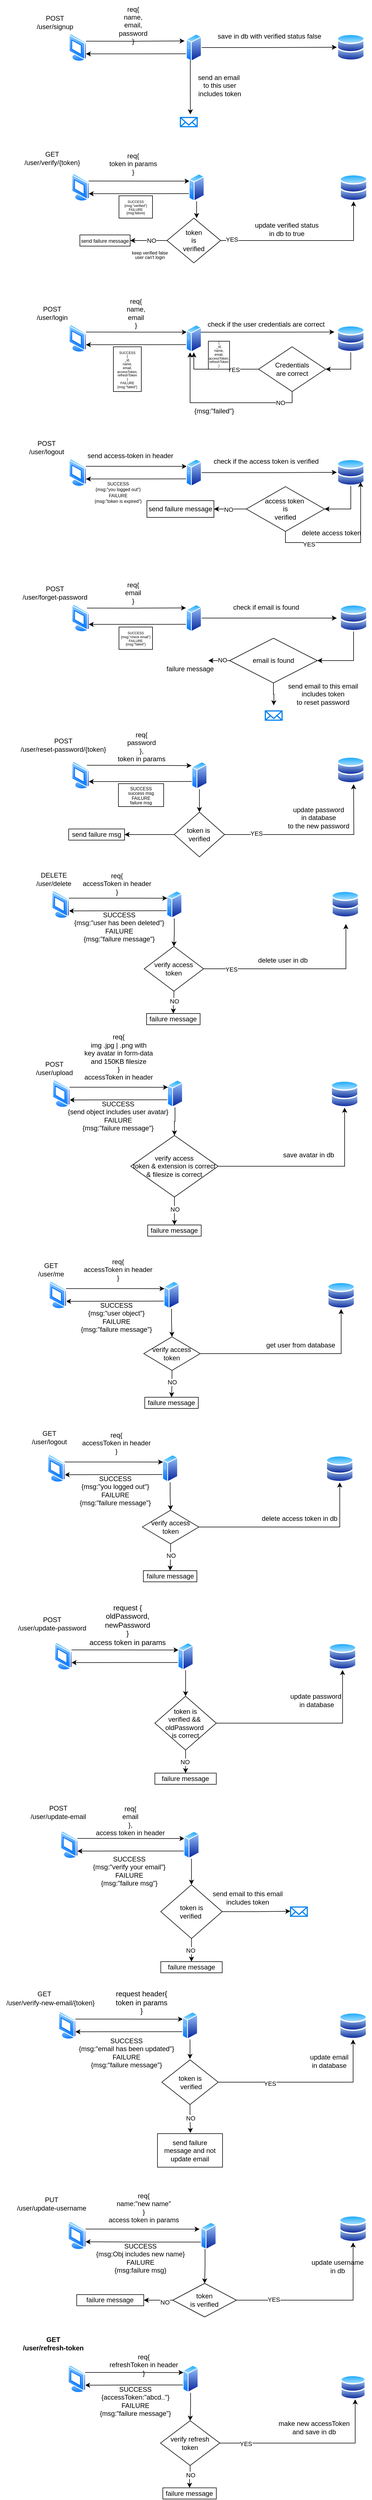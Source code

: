 <mxfile version="23.1.2" type="device">
  <diagram name="Page-1" id="57QdXBzPH5hz3EIMqe_j">
    <mxGraphModel dx="454" dy="347" grid="1" gridSize="10" guides="1" tooltips="1" connect="1" arrows="1" fold="1" page="1" pageScale="1" pageWidth="827" pageHeight="1169" math="0" shadow="0">
      <root>
        <mxCell id="0" />
        <mxCell id="1" parent="0" />
        <mxCell id="37WCl3AIlJ4sIOR2vu1V-1" value="" style="image;aspect=fixed;perimeter=ellipsePerimeter;html=1;align=center;shadow=0;dashed=0;spacingTop=3;image=img/lib/active_directory/vista_terminal.svg;" parent="1" vertex="1">
          <mxGeometry x="160" y="60" width="32.5" height="50" as="geometry" />
        </mxCell>
        <mxCell id="37WCl3AIlJ4sIOR2vu1V-34" style="edgeStyle=orthogonalEdgeStyle;rounded=0;orthogonalLoop=1;jettySize=auto;html=1;exitX=1;exitY=0.25;exitDx=0;exitDy=0;entryX=0;entryY=0.25;entryDx=0;entryDy=0;" parent="1" source="37WCl3AIlJ4sIOR2vu1V-2" target="37WCl3AIlJ4sIOR2vu1V-10" edge="1">
          <mxGeometry relative="1" as="geometry" />
        </mxCell>
        <mxCell id="37WCl3AIlJ4sIOR2vu1V-2" value="" style="image;aspect=fixed;perimeter=ellipsePerimeter;html=1;align=center;shadow=0;dashed=0;spacingTop=3;image=img/lib/active_directory/vista_terminal.svg;" parent="1" vertex="1">
          <mxGeometry x="165" y="310" width="32.5" height="50" as="geometry" />
        </mxCell>
        <mxCell id="37WCl3AIlJ4sIOR2vu1V-36" style="edgeStyle=orthogonalEdgeStyle;rounded=0;orthogonalLoop=1;jettySize=auto;html=1;exitX=1;exitY=0.25;exitDx=0;exitDy=0;entryX=0;entryY=0.25;entryDx=0;entryDy=0;" parent="1" source="37WCl3AIlJ4sIOR2vu1V-3" target="37WCl3AIlJ4sIOR2vu1V-12" edge="1">
          <mxGeometry relative="1" as="geometry" />
        </mxCell>
        <mxCell id="37WCl3AIlJ4sIOR2vu1V-3" value="" style="image;aspect=fixed;perimeter=ellipsePerimeter;html=1;align=center;shadow=0;dashed=0;spacingTop=3;image=img/lib/active_directory/vista_terminal.svg;" parent="1" vertex="1">
          <mxGeometry x="160" y="580" width="32.5" height="50" as="geometry" />
        </mxCell>
        <mxCell id="37WCl3AIlJ4sIOR2vu1V-38" style="edgeStyle=orthogonalEdgeStyle;rounded=0;orthogonalLoop=1;jettySize=auto;html=1;exitX=1;exitY=0.25;exitDx=0;exitDy=0;entryX=0;entryY=0.25;entryDx=0;entryDy=0;" parent="1" source="37WCl3AIlJ4sIOR2vu1V-4" target="37WCl3AIlJ4sIOR2vu1V-13" edge="1">
          <mxGeometry relative="1" as="geometry" />
        </mxCell>
        <mxCell id="37WCl3AIlJ4sIOR2vu1V-4" value="" style="image;aspect=fixed;perimeter=ellipsePerimeter;html=1;align=center;shadow=0;dashed=0;spacingTop=3;image=img/lib/active_directory/vista_terminal.svg;" parent="1" vertex="1">
          <mxGeometry x="160" y="820" width="32.5" height="50" as="geometry" />
        </mxCell>
        <mxCell id="37WCl3AIlJ4sIOR2vu1V-5" value="" style="image;aspect=fixed;perimeter=ellipsePerimeter;html=1;align=center;shadow=0;dashed=0;spacingTop=3;image=img/lib/active_directory/vista_terminal.svg;" parent="1" vertex="1">
          <mxGeometry x="165" y="1080" width="32.5" height="50" as="geometry" />
        </mxCell>
        <mxCell id="37WCl3AIlJ4sIOR2vu1V-6" value="" style="image;aspect=fixed;perimeter=ellipsePerimeter;html=1;align=center;shadow=0;dashed=0;spacingTop=3;image=img/lib/active_directory/vista_terminal.svg;" parent="1" vertex="1">
          <mxGeometry x="165" y="1361" width="32.5" height="50" as="geometry" />
        </mxCell>
        <mxCell id="37WCl3AIlJ4sIOR2vu1V-33" style="edgeStyle=orthogonalEdgeStyle;rounded=0;orthogonalLoop=1;jettySize=auto;html=1;exitX=0;exitY=0.75;exitDx=0;exitDy=0;entryX=1;entryY=0.75;entryDx=0;entryDy=0;" parent="1" source="37WCl3AIlJ4sIOR2vu1V-9" target="37WCl3AIlJ4sIOR2vu1V-1" edge="1">
          <mxGeometry relative="1" as="geometry" />
        </mxCell>
        <mxCell id="37WCl3AIlJ4sIOR2vu1V-54" style="edgeStyle=orthogonalEdgeStyle;rounded=0;orthogonalLoop=1;jettySize=auto;html=1;exitX=1;exitY=0.5;exitDx=0;exitDy=0;entryX=0;entryY=0.5;entryDx=0;entryDy=0;" parent="1" source="37WCl3AIlJ4sIOR2vu1V-9" target="37WCl3AIlJ4sIOR2vu1V-18" edge="1">
          <mxGeometry relative="1" as="geometry" />
        </mxCell>
        <mxCell id="37WCl3AIlJ4sIOR2vu1V-9" value="" style="image;aspect=fixed;perimeter=ellipsePerimeter;html=1;align=center;shadow=0;dashed=0;spacingTop=3;image=img/lib/active_directory/generic_server.svg;" parent="1" vertex="1">
          <mxGeometry x="370" y="60" width="28.0" height="50" as="geometry" />
        </mxCell>
        <mxCell id="37WCl3AIlJ4sIOR2vu1V-35" style="edgeStyle=orthogonalEdgeStyle;rounded=0;orthogonalLoop=1;jettySize=auto;html=1;exitX=0;exitY=0.75;exitDx=0;exitDy=0;entryX=1;entryY=0.75;entryDx=0;entryDy=0;" parent="1" source="37WCl3AIlJ4sIOR2vu1V-10" target="37WCl3AIlJ4sIOR2vu1V-2" edge="1">
          <mxGeometry relative="1" as="geometry" />
        </mxCell>
        <mxCell id="37WCl3AIlJ4sIOR2vu1V-10" value="" style="image;aspect=fixed;perimeter=ellipsePerimeter;html=1;align=center;shadow=0;dashed=0;spacingTop=3;image=img/lib/active_directory/generic_server.svg;" parent="1" vertex="1">
          <mxGeometry x="375" y="310" width="28.0" height="50" as="geometry" />
        </mxCell>
        <mxCell id="37WCl3AIlJ4sIOR2vu1V-37" style="edgeStyle=orthogonalEdgeStyle;rounded=0;orthogonalLoop=1;jettySize=auto;html=1;exitX=0;exitY=0.75;exitDx=0;exitDy=0;entryX=1;entryY=0.75;entryDx=0;entryDy=0;" parent="1" source="37WCl3AIlJ4sIOR2vu1V-12" target="37WCl3AIlJ4sIOR2vu1V-3" edge="1">
          <mxGeometry relative="1" as="geometry" />
        </mxCell>
        <mxCell id="37WCl3AIlJ4sIOR2vu1V-12" value="" style="image;aspect=fixed;perimeter=ellipsePerimeter;html=1;align=center;shadow=0;dashed=0;spacingTop=3;image=img/lib/active_directory/generic_server.svg;" parent="1" vertex="1">
          <mxGeometry x="370" y="580" width="28.0" height="50" as="geometry" />
        </mxCell>
        <mxCell id="37WCl3AIlJ4sIOR2vu1V-39" style="edgeStyle=orthogonalEdgeStyle;rounded=0;orthogonalLoop=1;jettySize=auto;html=1;exitX=0;exitY=0.75;exitDx=0;exitDy=0;entryX=1;entryY=0.75;entryDx=0;entryDy=0;" parent="1" source="37WCl3AIlJ4sIOR2vu1V-13" target="37WCl3AIlJ4sIOR2vu1V-4" edge="1">
          <mxGeometry relative="1" as="geometry" />
        </mxCell>
        <mxCell id="37WCl3AIlJ4sIOR2vu1V-94" style="edgeStyle=orthogonalEdgeStyle;rounded=0;orthogonalLoop=1;jettySize=auto;html=1;exitX=1;exitY=0.5;exitDx=0;exitDy=0;entryX=0;entryY=0.5;entryDx=0;entryDy=0;" parent="1" source="37WCl3AIlJ4sIOR2vu1V-13" target="37WCl3AIlJ4sIOR2vu1V-21" edge="1">
          <mxGeometry relative="1" as="geometry" />
        </mxCell>
        <mxCell id="37WCl3AIlJ4sIOR2vu1V-13" value="" style="image;aspect=fixed;perimeter=ellipsePerimeter;html=1;align=center;shadow=0;dashed=0;spacingTop=3;image=img/lib/active_directory/generic_server.svg;" parent="1" vertex="1">
          <mxGeometry x="370" y="820" width="28.0" height="50" as="geometry" />
        </mxCell>
        <mxCell id="37WCl3AIlJ4sIOR2vu1V-41" style="edgeStyle=orthogonalEdgeStyle;rounded=0;orthogonalLoop=1;jettySize=auto;html=1;exitX=0;exitY=0.75;exitDx=0;exitDy=0;entryX=1;entryY=0.75;entryDx=0;entryDy=0;" parent="1" source="37WCl3AIlJ4sIOR2vu1V-14" target="37WCl3AIlJ4sIOR2vu1V-5" edge="1">
          <mxGeometry relative="1" as="geometry" />
        </mxCell>
        <mxCell id="37WCl3AIlJ4sIOR2vu1V-107" style="edgeStyle=orthogonalEdgeStyle;rounded=0;orthogonalLoop=1;jettySize=auto;html=1;exitX=1;exitY=0.5;exitDx=0;exitDy=0;" parent="1" source="37WCl3AIlJ4sIOR2vu1V-14" edge="1">
          <mxGeometry relative="1" as="geometry">
            <mxPoint x="640" y="1105" as="targetPoint" />
          </mxGeometry>
        </mxCell>
        <mxCell id="37WCl3AIlJ4sIOR2vu1V-14" value="" style="image;aspect=fixed;perimeter=ellipsePerimeter;html=1;align=center;shadow=0;dashed=0;spacingTop=3;image=img/lib/active_directory/generic_server.svg;" parent="1" vertex="1">
          <mxGeometry x="370" y="1080" width="28.0" height="50" as="geometry" />
        </mxCell>
        <mxCell id="37WCl3AIlJ4sIOR2vu1V-43" style="edgeStyle=orthogonalEdgeStyle;rounded=0;orthogonalLoop=1;jettySize=auto;html=1;exitX=0;exitY=0.75;exitDx=0;exitDy=0;entryX=1;entryY=0.75;entryDx=0;entryDy=0;" parent="1" source="37WCl3AIlJ4sIOR2vu1V-15" target="37WCl3AIlJ4sIOR2vu1V-6" edge="1">
          <mxGeometry relative="1" as="geometry" />
        </mxCell>
        <mxCell id="UWBBq5JnMMH0ApqgbI1m-7" style="edgeStyle=orthogonalEdgeStyle;rounded=0;orthogonalLoop=1;jettySize=auto;html=1;exitX=0.5;exitY=1;exitDx=0;exitDy=0;entryX=0.5;entryY=0;entryDx=0;entryDy=0;" parent="1" source="37WCl3AIlJ4sIOR2vu1V-15" target="UWBBq5JnMMH0ApqgbI1m-3" edge="1">
          <mxGeometry relative="1" as="geometry" />
        </mxCell>
        <mxCell id="37WCl3AIlJ4sIOR2vu1V-15" value="" style="image;aspect=fixed;perimeter=ellipsePerimeter;html=1;align=center;shadow=0;dashed=0;spacingTop=3;image=img/lib/active_directory/generic_server.svg;" parent="1" vertex="1">
          <mxGeometry x="380" y="1361" width="28.0" height="50" as="geometry" />
        </mxCell>
        <mxCell id="37WCl3AIlJ4sIOR2vu1V-18" value="" style="image;aspect=fixed;perimeter=ellipsePerimeter;html=1;align=center;shadow=0;dashed=0;spacingTop=3;image=img/lib/active_directory/databases.svg;" parent="1" vertex="1">
          <mxGeometry x="640" y="60" width="50" height="49" as="geometry" />
        </mxCell>
        <mxCell id="37WCl3AIlJ4sIOR2vu1V-19" value="" style="image;aspect=fixed;perimeter=ellipsePerimeter;html=1;align=center;shadow=0;dashed=0;spacingTop=3;image=img/lib/active_directory/databases.svg;" parent="1" vertex="1">
          <mxGeometry x="645" y="311" width="50" height="49" as="geometry" />
        </mxCell>
        <mxCell id="37WCl3AIlJ4sIOR2vu1V-80" style="edgeStyle=orthogonalEdgeStyle;rounded=0;orthogonalLoop=1;jettySize=auto;html=1;exitX=0.5;exitY=1;exitDx=0;exitDy=0;entryX=1;entryY=0.5;entryDx=0;entryDy=0;" parent="1" source="37WCl3AIlJ4sIOR2vu1V-20" target="37WCl3AIlJ4sIOR2vu1V-79" edge="1">
          <mxGeometry relative="1" as="geometry" />
        </mxCell>
        <mxCell id="37WCl3AIlJ4sIOR2vu1V-20" value="" style="image;aspect=fixed;perimeter=ellipsePerimeter;html=1;align=center;shadow=0;dashed=0;spacingTop=3;image=img/lib/active_directory/databases.svg;" parent="1" vertex="1">
          <mxGeometry x="640" y="581" width="50" height="49" as="geometry" />
        </mxCell>
        <mxCell id="37WCl3AIlJ4sIOR2vu1V-96" style="edgeStyle=orthogonalEdgeStyle;rounded=0;orthogonalLoop=1;jettySize=auto;html=1;exitX=0.5;exitY=1;exitDx=0;exitDy=0;entryX=1;entryY=0.5;entryDx=0;entryDy=0;" parent="1" source="37WCl3AIlJ4sIOR2vu1V-21" target="37WCl3AIlJ4sIOR2vu1V-93" edge="1">
          <mxGeometry relative="1" as="geometry" />
        </mxCell>
        <mxCell id="37WCl3AIlJ4sIOR2vu1V-21" value="" style="image;aspect=fixed;perimeter=ellipsePerimeter;html=1;align=center;shadow=0;dashed=0;spacingTop=3;image=img/lib/active_directory/databases.svg;" parent="1" vertex="1">
          <mxGeometry x="640" y="820" width="50" height="49" as="geometry" />
        </mxCell>
        <mxCell id="37WCl3AIlJ4sIOR2vu1V-110" style="edgeStyle=orthogonalEdgeStyle;rounded=0;orthogonalLoop=1;jettySize=auto;html=1;exitX=0.5;exitY=1;exitDx=0;exitDy=0;entryX=1;entryY=0.5;entryDx=0;entryDy=0;" parent="1" source="37WCl3AIlJ4sIOR2vu1V-22" target="37WCl3AIlJ4sIOR2vu1V-109" edge="1">
          <mxGeometry relative="1" as="geometry" />
        </mxCell>
        <mxCell id="37WCl3AIlJ4sIOR2vu1V-22" value="" style="image;aspect=fixed;perimeter=ellipsePerimeter;html=1;align=center;shadow=0;dashed=0;spacingTop=3;image=img/lib/active_directory/databases.svg;" parent="1" vertex="1">
          <mxGeometry x="645" y="1080" width="50" height="49" as="geometry" />
        </mxCell>
        <mxCell id="37WCl3AIlJ4sIOR2vu1V-23" value="" style="image;aspect=fixed;perimeter=ellipsePerimeter;html=1;align=center;shadow=0;dashed=0;spacingTop=3;image=img/lib/active_directory/databases.svg;" parent="1" vertex="1">
          <mxGeometry x="640" y="1352" width="50" height="49" as="geometry" />
        </mxCell>
        <mxCell id="37WCl3AIlJ4sIOR2vu1V-32" style="edgeStyle=orthogonalEdgeStyle;rounded=0;orthogonalLoop=1;jettySize=auto;html=1;exitX=1;exitY=0.25;exitDx=0;exitDy=0;entryX=-0.09;entryY=0.264;entryDx=0;entryDy=0;entryPerimeter=0;" parent="1" source="37WCl3AIlJ4sIOR2vu1V-1" target="37WCl3AIlJ4sIOR2vu1V-9" edge="1">
          <mxGeometry relative="1" as="geometry" />
        </mxCell>
        <mxCell id="37WCl3AIlJ4sIOR2vu1V-40" style="edgeStyle=orthogonalEdgeStyle;rounded=0;orthogonalLoop=1;jettySize=auto;html=1;exitX=1;exitY=0;exitDx=0;exitDy=0;entryX=0;entryY=0.137;entryDx=0;entryDy=0;entryPerimeter=0;" parent="1" source="37WCl3AIlJ4sIOR2vu1V-5" target="37WCl3AIlJ4sIOR2vu1V-14" edge="1">
          <mxGeometry relative="1" as="geometry" />
        </mxCell>
        <mxCell id="37WCl3AIlJ4sIOR2vu1V-42" style="edgeStyle=orthogonalEdgeStyle;rounded=0;orthogonalLoop=1;jettySize=auto;html=1;exitX=1;exitY=0;exitDx=0;exitDy=0;entryX=-0.003;entryY=0.155;entryDx=0;entryDy=0;entryPerimeter=0;" parent="1" source="37WCl3AIlJ4sIOR2vu1V-6" target="37WCl3AIlJ4sIOR2vu1V-15" edge="1">
          <mxGeometry relative="1" as="geometry" />
        </mxCell>
        <mxCell id="37WCl3AIlJ4sIOR2vu1V-48" value="POST&lt;br&gt;/user/signup" style="text;html=1;align=center;verticalAlign=middle;resizable=0;points=[];autosize=1;strokeColor=none;fillColor=none;" parent="1" vertex="1">
          <mxGeometry x="90" y="20" width="90" height="40" as="geometry" />
        </mxCell>
        <mxCell id="37WCl3AIlJ4sIOR2vu1V-49" value="req{&lt;br&gt;name,&lt;br&gt;email,&lt;br&gt;password&lt;br&gt;}" style="text;html=1;align=center;verticalAlign=middle;resizable=0;points=[];autosize=1;strokeColor=none;fillColor=none;" parent="1" vertex="1">
          <mxGeometry x="240" width="70" height="90" as="geometry" />
        </mxCell>
        <mxCell id="37WCl3AIlJ4sIOR2vu1V-52" style="edgeStyle=orthogonalEdgeStyle;rounded=0;orthogonalLoop=1;jettySize=auto;html=1;exitX=0.25;exitY=1;exitDx=0;exitDy=0;entryX=0.328;entryY=-0.335;entryDx=0;entryDy=0;entryPerimeter=0;" parent="1" source="37WCl3AIlJ4sIOR2vu1V-9" edge="1">
          <mxGeometry relative="1" as="geometry">
            <mxPoint x="377.84" y="204.472" as="targetPoint" />
          </mxGeometry>
        </mxCell>
        <mxCell id="37WCl3AIlJ4sIOR2vu1V-53" value="send an email&amp;nbsp;&lt;br&gt;to this user &lt;br&gt;includes token" style="text;html=1;align=center;verticalAlign=middle;resizable=0;points=[];autosize=1;strokeColor=none;fillColor=none;" parent="1" vertex="1">
          <mxGeometry x="380" y="123" width="100" height="60" as="geometry" />
        </mxCell>
        <mxCell id="37WCl3AIlJ4sIOR2vu1V-55" value="save in db with verified status false" style="text;html=1;align=center;verticalAlign=middle;resizable=0;points=[];autosize=1;strokeColor=none;fillColor=none;" parent="1" vertex="1">
          <mxGeometry x="413.5" y="50" width="210" height="30" as="geometry" />
        </mxCell>
        <mxCell id="37WCl3AIlJ4sIOR2vu1V-56" value="GET&lt;br&gt;/user/verify/{token}" style="text;html=1;align=center;verticalAlign=middle;resizable=0;points=[];autosize=1;strokeColor=none;fillColor=none;" parent="1" vertex="1">
          <mxGeometry x="70" y="263" width="120" height="40" as="geometry" />
        </mxCell>
        <mxCell id="37WCl3AIlJ4sIOR2vu1V-58" value="req{&lt;br&gt;token in params&lt;br&gt;}" style="text;html=1;align=center;verticalAlign=middle;resizable=0;points=[];autosize=1;strokeColor=none;fillColor=none;" parent="1" vertex="1">
          <mxGeometry x="220" y="263" width="110" height="60" as="geometry" />
        </mxCell>
        <mxCell id="37WCl3AIlJ4sIOR2vu1V-61" style="edgeStyle=orthogonalEdgeStyle;rounded=0;orthogonalLoop=1;jettySize=auto;html=1;exitX=1;exitY=0.5;exitDx=0;exitDy=0;entryX=0.5;entryY=1;entryDx=0;entryDy=0;" parent="1" source="37WCl3AIlJ4sIOR2vu1V-59" target="37WCl3AIlJ4sIOR2vu1V-19" edge="1">
          <mxGeometry relative="1" as="geometry" />
        </mxCell>
        <mxCell id="37WCl3AIlJ4sIOR2vu1V-63" value="YES" style="edgeLabel;html=1;align=center;verticalAlign=middle;resizable=0;points=[];" parent="37WCl3AIlJ4sIOR2vu1V-61" vertex="1" connectable="0">
          <mxGeometry x="-0.871" y="2" relative="1" as="geometry">
            <mxPoint as="offset" />
          </mxGeometry>
        </mxCell>
        <mxCell id="37WCl3AIlJ4sIOR2vu1V-64" style="edgeStyle=orthogonalEdgeStyle;rounded=0;orthogonalLoop=1;jettySize=auto;html=1;" parent="1" source="37WCl3AIlJ4sIOR2vu1V-59" edge="1">
          <mxGeometry relative="1" as="geometry">
            <mxPoint x="270.0" y="430" as="targetPoint" />
          </mxGeometry>
        </mxCell>
        <mxCell id="37WCl3AIlJ4sIOR2vu1V-69" value="NO" style="edgeLabel;html=1;align=center;verticalAlign=middle;resizable=0;points=[];" parent="37WCl3AIlJ4sIOR2vu1V-64" vertex="1" connectable="0">
          <mxGeometry x="-0.138" relative="1" as="geometry">
            <mxPoint as="offset" />
          </mxGeometry>
        </mxCell>
        <mxCell id="37WCl3AIlJ4sIOR2vu1V-59" value="token&lt;br&gt;is&lt;br&gt;verified" style="rhombus;whiteSpace=wrap;html=1;" parent="1" vertex="1">
          <mxGeometry x="336" y="390" width="96" height="80" as="geometry" />
        </mxCell>
        <mxCell id="37WCl3AIlJ4sIOR2vu1V-60" style="edgeStyle=orthogonalEdgeStyle;rounded=0;orthogonalLoop=1;jettySize=auto;html=1;entryX=0.552;entryY=0;entryDx=0;entryDy=0;entryPerimeter=0;" parent="1" source="37WCl3AIlJ4sIOR2vu1V-10" target="37WCl3AIlJ4sIOR2vu1V-59" edge="1">
          <mxGeometry relative="1" as="geometry" />
        </mxCell>
        <mxCell id="37WCl3AIlJ4sIOR2vu1V-62" value="update verified status &lt;br&gt;in db to true" style="text;html=1;align=center;verticalAlign=middle;resizable=0;points=[];autosize=1;strokeColor=none;fillColor=none;" parent="1" vertex="1">
          <mxGeometry x="480" y="390" width="140" height="40" as="geometry" />
        </mxCell>
        <mxCell id="37WCl3AIlJ4sIOR2vu1V-65" value="&lt;font style=&quot;font-size: 9px;&quot;&gt;send failure message&lt;/font&gt;" style="whiteSpace=wrap;html=1;direction=south;" parent="1" vertex="1">
          <mxGeometry x="180" y="420" width="90" height="20" as="geometry" />
        </mxCell>
        <mxCell id="37WCl3AIlJ4sIOR2vu1V-66" value="&lt;p style=&quot;line-height: 40%;&quot;&gt;&lt;font style=&quot;font-size: 6px;&quot;&gt;SUCCESS&lt;br&gt;{msg:&quot;verified&quot;}&lt;br&gt;FAILURE&lt;br&gt;{msg:failure}&lt;/font&gt;&lt;br&gt;&lt;/p&gt;" style="whiteSpace=wrap;html=1;" parent="1" vertex="1">
          <mxGeometry x="250" y="350" width="60" height="40" as="geometry" />
        </mxCell>
        <mxCell id="37WCl3AIlJ4sIOR2vu1V-67" value="&lt;p style=&quot;line-height: 50%;&quot;&gt;&lt;font style=&quot;font-size: 8px;&quot;&gt;keep verified false&lt;br&gt;user can&#39;t login&lt;/font&gt;&lt;br&gt;&lt;/p&gt;" style="text;html=1;align=center;verticalAlign=middle;resizable=0;points=[];autosize=1;strokeColor=none;fillColor=none;" parent="1" vertex="1">
          <mxGeometry x="260" y="430" width="90" height="50" as="geometry" />
        </mxCell>
        <mxCell id="37WCl3AIlJ4sIOR2vu1V-70" value="" style="html=1;verticalLabelPosition=bottom;align=center;labelBackgroundColor=#ffffff;verticalAlign=top;strokeWidth=2;strokeColor=#0080F0;shadow=0;dashed=0;shape=mxgraph.ios7.icons.mail;" parent="1" vertex="1">
          <mxGeometry x="360" y="210" width="30" height="16.5" as="geometry" />
        </mxCell>
        <mxCell id="37WCl3AIlJ4sIOR2vu1V-71" value="POST&lt;br&gt;/user/login" style="text;html=1;align=center;verticalAlign=middle;resizable=0;points=[];autosize=1;strokeColor=none;fillColor=none;" parent="1" vertex="1">
          <mxGeometry x="90" y="540" width="80" height="40" as="geometry" />
        </mxCell>
        <mxCell id="37WCl3AIlJ4sIOR2vu1V-72" value="req{&lt;br&gt;name,&lt;br&gt;email&lt;br&gt;}" style="text;html=1;align=center;verticalAlign=middle;resizable=0;points=[];autosize=1;strokeColor=none;fillColor=none;" parent="1" vertex="1">
          <mxGeometry x="250" y="525" width="60" height="70" as="geometry" />
        </mxCell>
        <mxCell id="37WCl3AIlJ4sIOR2vu1V-73" value="&lt;p style=&quot;line-height: 40%;&quot;&gt;&lt;br&gt;&lt;/p&gt;" style="text;html=1;align=center;verticalAlign=middle;resizable=0;points=[];autosize=1;strokeColor=none;fillColor=none;" parent="1" vertex="1">
          <mxGeometry x="270" y="633" width="20" height="40" as="geometry" />
        </mxCell>
        <mxCell id="37WCl3AIlJ4sIOR2vu1V-74" value="&lt;p style=&quot;line-height: 40%;&quot;&gt;&lt;font style=&quot;font-size: 6px;&quot;&gt;SUCCESS&lt;/font&gt;&lt;br style=&quot;border-color: var(--border-color); font-size: 6px;&quot;&gt;&lt;span style=&quot;font-size: 6px;&quot;&gt;{&lt;/span&gt;&lt;br style=&quot;border-color: var(--border-color); font-size: 6px;&quot;&gt;&lt;span style=&quot;font-size: 6px;&quot;&gt;_id,&lt;/span&gt;&lt;br style=&quot;border-color: var(--border-color); font-size: 6px;&quot;&gt;&lt;span style=&quot;font-size: 6px;&quot;&gt;name,&lt;/span&gt;&lt;br style=&quot;border-color: var(--border-color); font-size: 6px;&quot;&gt;&lt;span style=&quot;font-size: 6px;&quot;&gt;email,&lt;/span&gt;&lt;br style=&quot;border-color: var(--border-color); font-size: 6px;&quot;&gt;&lt;span style=&quot;font-size: 6px;&quot;&gt;accessToken,&lt;/span&gt;&lt;br style=&quot;border-color: var(--border-color); font-size: 6px;&quot;&gt;&lt;span style=&quot;font-size: 6px;&quot;&gt;refreshToken&lt;/span&gt;&lt;br style=&quot;border-color: var(--border-color); font-size: 6px;&quot;&gt;&lt;span style=&quot;font-size: 6px;&quot;&gt;}&lt;/span&gt;&lt;br style=&quot;border-color: var(--border-color); font-size: 6px;&quot;&gt;&lt;span style=&quot;font-size: 6px;&quot;&gt;FAILURE&lt;/span&gt;&lt;br style=&quot;border-color: var(--border-color); font-size: 6px;&quot;&gt;&lt;span style=&quot;font-size: 6px;&quot;&gt;{msg:&quot;failed&quot;}&lt;/span&gt;&lt;/p&gt;" style="rounded=0;whiteSpace=wrap;html=1;" parent="1" vertex="1">
          <mxGeometry x="240" y="620" width="50" height="80" as="geometry" />
        </mxCell>
        <mxCell id="37WCl3AIlJ4sIOR2vu1V-77" value="check if the user credentials are correct" style="text;html=1;align=center;verticalAlign=middle;resizable=0;points=[];autosize=1;strokeColor=none;fillColor=none;" parent="1" vertex="1">
          <mxGeometry x="398" y="565" width="230" height="30" as="geometry" />
        </mxCell>
        <mxCell id="37WCl3AIlJ4sIOR2vu1V-78" style="edgeStyle=orthogonalEdgeStyle;rounded=0;orthogonalLoop=1;jettySize=auto;html=1;exitX=1;exitY=0.25;exitDx=0;exitDy=0;entryX=-0.086;entryY=0.257;entryDx=0;entryDy=0;entryPerimeter=0;" parent="1" source="37WCl3AIlJ4sIOR2vu1V-12" target="37WCl3AIlJ4sIOR2vu1V-20" edge="1">
          <mxGeometry relative="1" as="geometry" />
        </mxCell>
        <mxCell id="37WCl3AIlJ4sIOR2vu1V-81" style="edgeStyle=orthogonalEdgeStyle;rounded=0;orthogonalLoop=1;jettySize=auto;html=1;exitX=0;exitY=0.5;exitDx=0;exitDy=0;entryX=0.5;entryY=1;entryDx=0;entryDy=0;" parent="1" source="37WCl3AIlJ4sIOR2vu1V-79" target="37WCl3AIlJ4sIOR2vu1V-12" edge="1">
          <mxGeometry relative="1" as="geometry" />
        </mxCell>
        <mxCell id="37WCl3AIlJ4sIOR2vu1V-84" value="YES" style="edgeLabel;html=1;align=center;verticalAlign=middle;resizable=0;points=[];" parent="37WCl3AIlJ4sIOR2vu1V-81" vertex="1" connectable="0">
          <mxGeometry x="-0.377" y="1" relative="1" as="geometry">
            <mxPoint as="offset" />
          </mxGeometry>
        </mxCell>
        <mxCell id="37WCl3AIlJ4sIOR2vu1V-79" value="Credentials&lt;br&gt;are correct" style="rhombus;whiteSpace=wrap;html=1;" parent="1" vertex="1">
          <mxGeometry x="500" y="620" width="120" height="80" as="geometry" />
        </mxCell>
        <mxCell id="37WCl3AIlJ4sIOR2vu1V-83" style="edgeStyle=orthogonalEdgeStyle;rounded=0;orthogonalLoop=1;jettySize=auto;html=1;exitX=0.5;exitY=1;exitDx=0;exitDy=0;entryX=0.262;entryY=1;entryDx=0;entryDy=0;entryPerimeter=0;" parent="1" source="37WCl3AIlJ4sIOR2vu1V-79" target="37WCl3AIlJ4sIOR2vu1V-12" edge="1">
          <mxGeometry relative="1" as="geometry" />
        </mxCell>
        <mxCell id="37WCl3AIlJ4sIOR2vu1V-90" value="NO" style="edgeLabel;html=1;align=center;verticalAlign=middle;resizable=0;points=[];" parent="37WCl3AIlJ4sIOR2vu1V-83" vertex="1" connectable="0">
          <mxGeometry x="-0.715" relative="1" as="geometry">
            <mxPoint as="offset" />
          </mxGeometry>
        </mxCell>
        <mxCell id="37WCl3AIlJ4sIOR2vu1V-85" value="&lt;p style=&quot;line-height: 40%;&quot;&gt;&lt;br style=&quot;border-color: var(--border-color); font-size: 6px;&quot;&gt;&lt;span style=&quot;font-size: 6px;&quot;&gt;{&lt;/span&gt;&lt;br style=&quot;border-color: var(--border-color); font-size: 6px;&quot;&gt;&lt;span style=&quot;font-size: 6px;&quot;&gt;_id,&lt;/span&gt;&lt;br style=&quot;border-color: var(--border-color); font-size: 6px;&quot;&gt;&lt;span style=&quot;font-size: 6px;&quot;&gt;name,&lt;/span&gt;&lt;br style=&quot;border-color: var(--border-color); font-size: 6px;&quot;&gt;&lt;span style=&quot;font-size: 6px;&quot;&gt;email,&lt;/span&gt;&lt;br style=&quot;border-color: var(--border-color); font-size: 6px;&quot;&gt;&lt;span style=&quot;font-size: 6px;&quot;&gt;accessToken,&lt;/span&gt;&lt;br style=&quot;border-color: var(--border-color); font-size: 6px;&quot;&gt;&lt;span style=&quot;font-size: 6px;&quot;&gt;refreshToken&lt;/span&gt;&lt;br style=&quot;border-color: var(--border-color); font-size: 6px;&quot;&gt;&lt;span style=&quot;font-size: 6px;&quot;&gt;}&lt;/span&gt;&lt;br style=&quot;border-color: var(--border-color); font-size: 6px;&quot;&gt;&lt;br style=&quot;border-color: var(--border-color); font-size: 6px;&quot;&gt;&lt;br&gt;&lt;/p&gt;" style="rounded=0;whiteSpace=wrap;html=1;" parent="1" vertex="1">
          <mxGeometry x="410" y="610" width="38" height="50" as="geometry" />
        </mxCell>
        <mxCell id="37WCl3AIlJ4sIOR2vu1V-89" value="{msg:&quot;failed&quot;}" style="text;html=1;align=center;verticalAlign=middle;resizable=0;points=[];autosize=1;strokeColor=none;fillColor=none;" parent="1" vertex="1">
          <mxGeometry x="375" y="720" width="90" height="30" as="geometry" />
        </mxCell>
        <mxCell id="37WCl3AIlJ4sIOR2vu1V-91" value="POST&lt;br&gt;/user/logout" style="text;html=1;align=center;verticalAlign=middle;resizable=0;points=[];autosize=1;strokeColor=none;fillColor=none;" parent="1" vertex="1">
          <mxGeometry x="75" y="780" width="90" height="40" as="geometry" />
        </mxCell>
        <mxCell id="37WCl3AIlJ4sIOR2vu1V-92" value="send access-token in header" style="text;html=1;align=center;verticalAlign=middle;resizable=0;points=[];autosize=1;strokeColor=none;fillColor=none;" parent="1" vertex="1">
          <mxGeometry x="180" y="800" width="180" height="30" as="geometry" />
        </mxCell>
        <mxCell id="37WCl3AIlJ4sIOR2vu1V-98" style="edgeStyle=orthogonalEdgeStyle;rounded=0;orthogonalLoop=1;jettySize=auto;html=1;exitX=0.5;exitY=1;exitDx=0;exitDy=0;entryX=1;entryY=1;entryDx=0;entryDy=0;" parent="1" source="37WCl3AIlJ4sIOR2vu1V-93" target="37WCl3AIlJ4sIOR2vu1V-21" edge="1">
          <mxGeometry relative="1" as="geometry" />
        </mxCell>
        <mxCell id="37WCl3AIlJ4sIOR2vu1V-99" value="YES" style="edgeLabel;html=1;align=center;verticalAlign=middle;resizable=0;points=[];" parent="37WCl3AIlJ4sIOR2vu1V-98" vertex="1" connectable="0">
          <mxGeometry x="-0.529" y="-3" relative="1" as="geometry">
            <mxPoint as="offset" />
          </mxGeometry>
        </mxCell>
        <mxCell id="37WCl3AIlJ4sIOR2vu1V-101" style="edgeStyle=orthogonalEdgeStyle;rounded=0;orthogonalLoop=1;jettySize=auto;html=1;exitX=0;exitY=0.5;exitDx=0;exitDy=0;" parent="1" source="37WCl3AIlJ4sIOR2vu1V-93" edge="1">
          <mxGeometry relative="1" as="geometry">
            <mxPoint x="420.0" y="910" as="targetPoint" />
          </mxGeometry>
        </mxCell>
        <mxCell id="37WCl3AIlJ4sIOR2vu1V-103" value="NO" style="edgeLabel;html=1;align=center;verticalAlign=middle;resizable=0;points=[];" parent="37WCl3AIlJ4sIOR2vu1V-101" vertex="1" connectable="0">
          <mxGeometry x="0.134" relative="1" as="geometry">
            <mxPoint as="offset" />
          </mxGeometry>
        </mxCell>
        <mxCell id="37WCl3AIlJ4sIOR2vu1V-93" value="access token&amp;nbsp;&lt;br&gt;is&lt;br&gt;verified" style="rhombus;whiteSpace=wrap;html=1;" parent="1" vertex="1">
          <mxGeometry x="478" y="870" width="140" height="80" as="geometry" />
        </mxCell>
        <mxCell id="37WCl3AIlJ4sIOR2vu1V-95" value="check if the access token is verified" style="text;html=1;align=center;verticalAlign=middle;resizable=0;points=[];autosize=1;strokeColor=none;fillColor=none;" parent="1" vertex="1">
          <mxGeometry x="408" y="810" width="210" height="30" as="geometry" />
        </mxCell>
        <mxCell id="37WCl3AIlJ4sIOR2vu1V-100" value="delete access token" style="text;html=1;align=center;verticalAlign=middle;resizable=0;points=[];autosize=1;strokeColor=none;fillColor=none;" parent="1" vertex="1">
          <mxGeometry x="565" y="938" width="130" height="30" as="geometry" />
        </mxCell>
        <mxCell id="37WCl3AIlJ4sIOR2vu1V-102" value="send failure message" style="whiteSpace=wrap;html=1;" parent="1" vertex="1">
          <mxGeometry x="300" y="895" width="120" height="30" as="geometry" />
        </mxCell>
        <mxCell id="37WCl3AIlJ4sIOR2vu1V-104" value="&lt;p style=&quot;line-height: 70%;&quot;&gt;&lt;font style=&quot;font-size: 8px;&quot;&gt;SUCCESS&lt;br&gt;{msg:&quot;you logged out&quot;}&lt;br&gt;FAILURE&lt;br&gt;{msg:&quot;token is expired&quot;}&lt;/font&gt;&lt;br&gt;&lt;/p&gt;" style="text;html=1;align=center;verticalAlign=middle;resizable=0;points=[];autosize=1;strokeColor=none;fillColor=none;" parent="1" vertex="1">
          <mxGeometry x="192.5" y="840" width="110" height="80" as="geometry" />
        </mxCell>
        <mxCell id="37WCl3AIlJ4sIOR2vu1V-105" value="POST&lt;br&gt;/user/forget-password" style="text;html=1;align=center;verticalAlign=middle;resizable=0;points=[];autosize=1;strokeColor=none;fillColor=none;" parent="1" vertex="1">
          <mxGeometry x="65" y="1040" width="140" height="40" as="geometry" />
        </mxCell>
        <mxCell id="37WCl3AIlJ4sIOR2vu1V-106" value="req{&lt;br&gt;email&lt;br&gt;}" style="text;html=1;align=center;verticalAlign=middle;resizable=0;points=[];autosize=1;strokeColor=none;fillColor=none;" parent="1" vertex="1">
          <mxGeometry x="250" y="1030" width="50" height="60" as="geometry" />
        </mxCell>
        <mxCell id="37WCl3AIlJ4sIOR2vu1V-108" value="check if email is found" style="text;html=1;align=center;verticalAlign=middle;resizable=0;points=[];autosize=1;strokeColor=none;fillColor=none;" parent="1" vertex="1">
          <mxGeometry x="443" y="1071" width="140" height="30" as="geometry" />
        </mxCell>
        <mxCell id="37WCl3AIlJ4sIOR2vu1V-111" style="edgeStyle=orthogonalEdgeStyle;rounded=0;orthogonalLoop=1;jettySize=auto;html=1;exitX=0.5;exitY=1;exitDx=0;exitDy=0;" parent="1" source="37WCl3AIlJ4sIOR2vu1V-109" edge="1">
          <mxGeometry relative="1" as="geometry">
            <mxPoint x="527" y="1261" as="targetPoint" />
          </mxGeometry>
        </mxCell>
        <mxCell id="37WCl3AIlJ4sIOR2vu1V-114" style="edgeStyle=orthogonalEdgeStyle;rounded=0;orthogonalLoop=1;jettySize=auto;html=1;exitX=0;exitY=0.5;exitDx=0;exitDy=0;" parent="1" source="37WCl3AIlJ4sIOR2vu1V-109" edge="1">
          <mxGeometry relative="1" as="geometry">
            <mxPoint x="410" y="1180.696" as="targetPoint" />
          </mxGeometry>
        </mxCell>
        <mxCell id="37WCl3AIlJ4sIOR2vu1V-116" value="NO" style="edgeLabel;html=1;align=center;verticalAlign=middle;resizable=0;points=[];" parent="37WCl3AIlJ4sIOR2vu1V-114" vertex="1" connectable="0">
          <mxGeometry x="-0.312" y="-1" relative="1" as="geometry">
            <mxPoint as="offset" />
          </mxGeometry>
        </mxCell>
        <mxCell id="37WCl3AIlJ4sIOR2vu1V-109" value="email is found" style="rhombus;whiteSpace=wrap;html=1;" parent="1" vertex="1">
          <mxGeometry x="448" y="1141" width="157" height="80" as="geometry" />
        </mxCell>
        <mxCell id="37WCl3AIlJ4sIOR2vu1V-112" value="" style="html=1;verticalLabelPosition=bottom;align=center;labelBackgroundColor=#ffffff;verticalAlign=top;strokeWidth=2;strokeColor=#0080F0;shadow=0;dashed=0;shape=mxgraph.ios7.icons.mail;" parent="1" vertex="1">
          <mxGeometry x="512" y="1271" width="30" height="16.5" as="geometry" />
        </mxCell>
        <mxCell id="37WCl3AIlJ4sIOR2vu1V-113" value="send email to this email &lt;br&gt;includes token &lt;br&gt;to reset password" style="text;html=1;align=center;verticalAlign=middle;resizable=0;points=[];autosize=1;strokeColor=none;fillColor=none;" parent="1" vertex="1">
          <mxGeometry x="540" y="1211" width="150" height="60" as="geometry" />
        </mxCell>
        <mxCell id="37WCl3AIlJ4sIOR2vu1V-115" value="failure message" style="text;html=1;align=center;verticalAlign=middle;resizable=0;points=[];autosize=1;strokeColor=none;fillColor=none;" parent="1" vertex="1">
          <mxGeometry x="322" y="1181" width="110" height="30" as="geometry" />
        </mxCell>
        <mxCell id="37WCl3AIlJ4sIOR2vu1V-118" value="&lt;p style=&quot;line-height: 40%;&quot;&gt;&lt;font style=&quot;font-size: 6px;&quot;&gt;SUCCESS&lt;br&gt;{msg:&quot;check email&quot;}&lt;br&gt;FAILURE&lt;br&gt;{msg:&quot;failed&quot;}&lt;/font&gt;&lt;br&gt;&lt;/p&gt;" style="rounded=0;whiteSpace=wrap;html=1;" parent="1" vertex="1">
          <mxGeometry x="250" y="1121" width="60" height="40" as="geometry" />
        </mxCell>
        <mxCell id="UWBBq5JnMMH0ApqgbI1m-1" value="POST&lt;br&gt;/user/reset-password/{token}" style="text;html=1;align=center;verticalAlign=middle;resizable=0;points=[];autosize=1;strokeColor=none;fillColor=none;" parent="1" vertex="1">
          <mxGeometry x="60" y="1312" width="180" height="40" as="geometry" />
        </mxCell>
        <mxCell id="UWBBq5JnMMH0ApqgbI1m-2" value="req{&lt;br&gt;password&lt;br&gt;},&lt;br&gt;token in params" style="text;html=1;align=center;verticalAlign=middle;resizable=0;points=[];autosize=1;strokeColor=none;fillColor=none;" parent="1" vertex="1">
          <mxGeometry x="235" y="1300" width="110" height="70" as="geometry" />
        </mxCell>
        <mxCell id="UWBBq5JnMMH0ApqgbI1m-4" style="edgeStyle=orthogonalEdgeStyle;rounded=0;orthogonalLoop=1;jettySize=auto;html=1;exitX=1;exitY=0.5;exitDx=0;exitDy=0;" parent="1" source="UWBBq5JnMMH0ApqgbI1m-3" edge="1">
          <mxGeometry relative="1" as="geometry">
            <mxPoint x="670" y="1402" as="targetPoint" />
          </mxGeometry>
        </mxCell>
        <mxCell id="UWBBq5JnMMH0ApqgbI1m-5" value="YES" style="edgeLabel;html=1;align=center;verticalAlign=middle;resizable=0;points=[];" parent="UWBBq5JnMMH0ApqgbI1m-4" vertex="1" connectable="0">
          <mxGeometry x="-0.645" y="2" relative="1" as="geometry">
            <mxPoint as="offset" />
          </mxGeometry>
        </mxCell>
        <mxCell id="UWBBq5JnMMH0ApqgbI1m-8" style="edgeStyle=orthogonalEdgeStyle;rounded=0;orthogonalLoop=1;jettySize=auto;html=1;exitX=0;exitY=0.5;exitDx=0;exitDy=0;" parent="1" source="UWBBq5JnMMH0ApqgbI1m-3" edge="1">
          <mxGeometry relative="1" as="geometry">
            <mxPoint x="260" y="1492" as="targetPoint" />
          </mxGeometry>
        </mxCell>
        <mxCell id="UWBBq5JnMMH0ApqgbI1m-3" value="token is&amp;nbsp;&lt;br&gt;verified" style="rhombus;whiteSpace=wrap;html=1;" parent="1" vertex="1">
          <mxGeometry x="349" y="1452" width="90" height="80" as="geometry" />
        </mxCell>
        <mxCell id="UWBBq5JnMMH0ApqgbI1m-6" value="update password &lt;br&gt;in database &lt;br&gt;to the new password" style="text;html=1;align=center;verticalAlign=middle;resizable=0;points=[];autosize=1;strokeColor=none;fillColor=none;" parent="1" vertex="1">
          <mxGeometry x="542" y="1432" width="130" height="60" as="geometry" />
        </mxCell>
        <mxCell id="UWBBq5JnMMH0ApqgbI1m-11" value="send failure msg" style="whiteSpace=wrap;html=1;" parent="1" vertex="1">
          <mxGeometry x="160" y="1482" width="100" height="20" as="geometry" />
        </mxCell>
        <mxCell id="UWBBq5JnMMH0ApqgbI1m-12" value="&lt;p style=&quot;line-height: 60%;&quot;&gt;&lt;font style=&quot;font-size: 8px;&quot;&gt;SUCCESS&lt;br&gt;success msg&lt;br&gt;FAILURE&lt;br&gt;failure msg&lt;/font&gt;&lt;/p&gt;" style="whiteSpace=wrap;html=1;" parent="1" vertex="1">
          <mxGeometry x="249" y="1401" width="81" height="41" as="geometry" />
        </mxCell>
        <mxCell id="it69qkR2n8yGJAsbex4j-1" style="edgeStyle=orthogonalEdgeStyle;rounded=0;orthogonalLoop=1;jettySize=auto;html=1;exitX=0;exitY=0.75;exitDx=0;exitDy=0;entryX=1;entryY=0.75;entryDx=0;entryDy=0;" edge="1" parent="1" source="it69qkR2n8yGJAsbex4j-3" target="it69qkR2n8yGJAsbex4j-17">
          <mxGeometry relative="1" as="geometry" />
        </mxCell>
        <mxCell id="it69qkR2n8yGJAsbex4j-2" style="edgeStyle=orthogonalEdgeStyle;rounded=0;orthogonalLoop=1;jettySize=auto;html=1;exitX=0.5;exitY=1;exitDx=0;exitDy=0;entryX=0.5;entryY=0;entryDx=0;entryDy=0;" edge="1" parent="1" source="it69qkR2n8yGJAsbex4j-3" target="it69qkR2n8yGJAsbex4j-15">
          <mxGeometry relative="1" as="geometry" />
        </mxCell>
        <mxCell id="it69qkR2n8yGJAsbex4j-3" value="" style="image;aspect=fixed;perimeter=ellipsePerimeter;html=1;align=center;shadow=0;dashed=0;spacingTop=3;image=img/lib/active_directory/generic_server.svg;" vertex="1" parent="1">
          <mxGeometry x="335.09" y="1592" width="28" height="50" as="geometry" />
        </mxCell>
        <mxCell id="it69qkR2n8yGJAsbex4j-4" value="&lt;div class=&quot;opblock-summary-path-description-wrapper&quot;&gt;&lt;/div&gt;&lt;span style=&quot;&quot; class=&quot;opblock-summary-method&quot;&gt;DELETE&lt;/span&gt;&lt;br&gt;/user/delete" style="text;html=1;align=center;verticalAlign=middle;resizable=0;points=[];autosize=1;strokeColor=none;fillColor=none;" vertex="1" parent="1">
          <mxGeometry x="87.75" y="1552" width="90" height="40" as="geometry" />
        </mxCell>
        <mxCell id="it69qkR2n8yGJAsbex4j-5" value="" style="image;aspect=fixed;perimeter=ellipsePerimeter;html=1;align=center;shadow=0;dashed=0;spacingTop=3;image=img/lib/active_directory/databases.svg;" vertex="1" parent="1">
          <mxGeometry x="630.25" y="1592" width="50" height="49" as="geometry" />
        </mxCell>
        <mxCell id="it69qkR2n8yGJAsbex4j-6" style="edgeStyle=orthogonalEdgeStyle;rounded=0;orthogonalLoop=1;jettySize=auto;html=1;" edge="1" parent="1" source="it69qkR2n8yGJAsbex4j-15">
          <mxGeometry relative="1" as="geometry">
            <mxPoint x="656.25" y="1652" as="targetPoint" />
            <mxPoint x="355.247" y="1766.093" as="sourcePoint" />
            <Array as="points">
              <mxPoint x="656.25" y="1732" />
            </Array>
          </mxGeometry>
        </mxCell>
        <mxCell id="it69qkR2n8yGJAsbex4j-7" value="YES" style="edgeLabel;html=1;align=center;verticalAlign=middle;resizable=0;points=[];" vertex="1" connectable="0" parent="it69qkR2n8yGJAsbex4j-6">
          <mxGeometry x="-0.705" y="-1" relative="1" as="geometry">
            <mxPoint as="offset" />
          </mxGeometry>
        </mxCell>
        <mxCell id="it69qkR2n8yGJAsbex4j-8" value="failure message" style="whiteSpace=wrap;html=1;" vertex="1" parent="1">
          <mxGeometry x="299.41" y="1812" width="95.84" height="20" as="geometry" />
        </mxCell>
        <mxCell id="it69qkR2n8yGJAsbex4j-9" value="req{&lt;br&gt;accessToken in header&lt;br&gt;}" style="text;html=1;align=center;verticalAlign=middle;resizable=0;points=[];autosize=1;strokeColor=none;fillColor=none;" vertex="1" parent="1">
          <mxGeometry x="171.25" y="1550" width="150" height="60" as="geometry" />
        </mxCell>
        <mxCell id="it69qkR2n8yGJAsbex4j-10" value="delete user in db" style="text;html=1;align=center;verticalAlign=middle;resizable=0;points=[];autosize=1;strokeColor=none;fillColor=none;" vertex="1" parent="1">
          <mxGeometry x="488.25" y="1702" width="110" height="30" as="geometry" />
        </mxCell>
        <mxCell id="it69qkR2n8yGJAsbex4j-11" value="SUCCESS&lt;br&gt;{msg:&quot;user has been deleted&quot;}&lt;br&gt;FAILURE&lt;br&gt;{msg:&quot;failure message&quot;}" style="text;html=1;align=center;verticalAlign=middle;resizable=0;points=[];autosize=1;strokeColor=none;fillColor=none;" vertex="1" parent="1">
          <mxGeometry x="160.25" y="1622" width="180" height="70" as="geometry" />
        </mxCell>
        <mxCell id="it69qkR2n8yGJAsbex4j-12" value="" style="edgeStyle=orthogonalEdgeStyle;rounded=0;orthogonalLoop=1;jettySize=auto;html=1;" edge="1" parent="1" target="it69qkR2n8yGJAsbex4j-15">
          <mxGeometry relative="1" as="geometry">
            <mxPoint x="655.82" y="1666.04" as="targetPoint" />
            <mxPoint x="355.247" y="1766.093" as="sourcePoint" />
            <Array as="points" />
          </mxGeometry>
        </mxCell>
        <mxCell id="it69qkR2n8yGJAsbex4j-13" style="edgeStyle=orthogonalEdgeStyle;rounded=0;orthogonalLoop=1;jettySize=auto;html=1;exitX=0.5;exitY=1;exitDx=0;exitDy=0;entryX=0.5;entryY=0;entryDx=0;entryDy=0;" edge="1" parent="1" source="it69qkR2n8yGJAsbex4j-15" target="it69qkR2n8yGJAsbex4j-8">
          <mxGeometry relative="1" as="geometry" />
        </mxCell>
        <mxCell id="it69qkR2n8yGJAsbex4j-14" value="NO" style="edgeLabel;html=1;align=center;verticalAlign=middle;resizable=0;points=[];" vertex="1" connectable="0" parent="it69qkR2n8yGJAsbex4j-13">
          <mxGeometry x="-0.137" relative="1" as="geometry">
            <mxPoint as="offset" />
          </mxGeometry>
        </mxCell>
        <mxCell id="it69qkR2n8yGJAsbex4j-15" value="verify access&lt;br&gt;token" style="rhombus;whiteSpace=wrap;html=1;" vertex="1" parent="1">
          <mxGeometry x="295.25" y="1692" width="106.16" height="80" as="geometry" />
        </mxCell>
        <mxCell id="it69qkR2n8yGJAsbex4j-16" style="edgeStyle=orthogonalEdgeStyle;rounded=0;orthogonalLoop=1;jettySize=auto;html=1;exitX=1;exitY=0.25;exitDx=0;exitDy=0;entryX=0;entryY=0.25;entryDx=0;entryDy=0;" edge="1" parent="1" source="it69qkR2n8yGJAsbex4j-17" target="it69qkR2n8yGJAsbex4j-3">
          <mxGeometry relative="1" as="geometry">
            <mxPoint x="285.25" y="1606" as="targetPoint" />
          </mxGeometry>
        </mxCell>
        <mxCell id="it69qkR2n8yGJAsbex4j-17" value="" style="image;aspect=fixed;perimeter=ellipsePerimeter;html=1;align=center;shadow=0;dashed=0;spacingTop=3;image=img/lib/active_directory/vista_terminal.svg;" vertex="1" parent="1">
          <mxGeometry x="129.25" y="1592" width="32.67" height="50.27" as="geometry" />
        </mxCell>
        <mxCell id="it69qkR2n8yGJAsbex4j-18" style="edgeStyle=orthogonalEdgeStyle;rounded=0;orthogonalLoop=1;jettySize=auto;html=1;exitX=0;exitY=0.75;exitDx=0;exitDy=0;entryX=1;entryY=0.75;entryDx=0;entryDy=0;" edge="1" parent="1" source="it69qkR2n8yGJAsbex4j-20" target="it69qkR2n8yGJAsbex4j-33">
          <mxGeometry relative="1" as="geometry" />
        </mxCell>
        <mxCell id="it69qkR2n8yGJAsbex4j-19" style="edgeStyle=orthogonalEdgeStyle;rounded=0;orthogonalLoop=1;jettySize=auto;html=1;exitX=0.5;exitY=1;exitDx=0;exitDy=0;entryX=0.5;entryY=0;entryDx=0;entryDy=0;" edge="1" parent="1" source="it69qkR2n8yGJAsbex4j-20" target="it69qkR2n8yGJAsbex4j-31">
          <mxGeometry relative="1" as="geometry" />
        </mxCell>
        <mxCell id="it69qkR2n8yGJAsbex4j-20" value="" style="image;aspect=fixed;perimeter=ellipsePerimeter;html=1;align=center;shadow=0;dashed=0;spacingTop=3;image=img/lib/active_directory/generic_server.svg;" vertex="1" parent="1">
          <mxGeometry x="336.34" y="1930" width="28" height="50" as="geometry" />
        </mxCell>
        <mxCell id="it69qkR2n8yGJAsbex4j-21" value="&lt;div class=&quot;opblock-summary-path-description-wrapper&quot;&gt;&lt;/div&gt;&lt;span style=&quot;&quot; class=&quot;opblock-summary-method&quot;&gt;POST&lt;/span&gt;&lt;br&gt;/user/upload" style="text;html=1;align=center;verticalAlign=middle;resizable=0;points=[];autosize=1;strokeColor=none;fillColor=none;" vertex="1" parent="1">
          <mxGeometry x="89" y="1890" width="90" height="40" as="geometry" />
        </mxCell>
        <mxCell id="it69qkR2n8yGJAsbex4j-22" value="" style="image;aspect=fixed;perimeter=ellipsePerimeter;html=1;align=center;shadow=0;dashed=0;spacingTop=3;image=img/lib/active_directory/databases.svg;" vertex="1" parent="1">
          <mxGeometry x="629" y="1931.27" width="50" height="49" as="geometry" />
        </mxCell>
        <mxCell id="it69qkR2n8yGJAsbex4j-23" value="failure message" style="whiteSpace=wrap;html=1;" vertex="1" parent="1">
          <mxGeometry x="301.41" y="2190" width="95.84" height="20" as="geometry" />
        </mxCell>
        <mxCell id="it69qkR2n8yGJAsbex4j-24" value="req{&lt;br&gt;img .jpg | .png with &lt;br&gt;key avatar in form-data&lt;br&gt;and 150KB filesize&lt;br&gt;}&lt;br&gt;accessToken in header" style="text;html=1;align=center;verticalAlign=middle;resizable=0;points=[];autosize=1;strokeColor=none;fillColor=none;" vertex="1" parent="1">
          <mxGeometry x="173.51" y="1840" width="150" height="100" as="geometry" />
        </mxCell>
        <mxCell id="it69qkR2n8yGJAsbex4j-25" value="save avatar in db" style="text;html=1;align=center;verticalAlign=middle;resizable=0;points=[];autosize=1;strokeColor=none;fillColor=none;" vertex="1" parent="1">
          <mxGeometry x="534" y="2050" width="110" height="30" as="geometry" />
        </mxCell>
        <mxCell id="it69qkR2n8yGJAsbex4j-26" value="SUCCESS&lt;br&gt;{send object includes user avatar}&lt;br&gt;FAILURE&lt;br&gt;{msg:&quot;failure message&quot;}" style="text;html=1;align=center;verticalAlign=middle;resizable=0;points=[];autosize=1;strokeColor=none;fillColor=none;" vertex="1" parent="1">
          <mxGeometry x="148" y="1960" width="200" height="70" as="geometry" />
        </mxCell>
        <mxCell id="it69qkR2n8yGJAsbex4j-27" value="" style="edgeStyle=orthogonalEdgeStyle;rounded=0;orthogonalLoop=1;jettySize=auto;html=1;" edge="1" parent="1" target="it69qkR2n8yGJAsbex4j-31">
          <mxGeometry relative="1" as="geometry">
            <mxPoint x="657.07" y="2004.04" as="targetPoint" />
            <mxPoint x="356.497" y="2104.093" as="sourcePoint" />
            <Array as="points" />
          </mxGeometry>
        </mxCell>
        <mxCell id="it69qkR2n8yGJAsbex4j-28" style="edgeStyle=orthogonalEdgeStyle;rounded=0;orthogonalLoop=1;jettySize=auto;html=1;exitX=0.5;exitY=1;exitDx=0;exitDy=0;entryX=0.5;entryY=0;entryDx=0;entryDy=0;" edge="1" parent="1" source="it69qkR2n8yGJAsbex4j-31" target="it69qkR2n8yGJAsbex4j-23">
          <mxGeometry relative="1" as="geometry" />
        </mxCell>
        <mxCell id="it69qkR2n8yGJAsbex4j-29" value="NO" style="edgeLabel;html=1;align=center;verticalAlign=middle;resizable=0;points=[];" vertex="1" connectable="0" parent="it69qkR2n8yGJAsbex4j-28">
          <mxGeometry x="-0.137" relative="1" as="geometry">
            <mxPoint as="offset" />
          </mxGeometry>
        </mxCell>
        <mxCell id="it69qkR2n8yGJAsbex4j-30" style="edgeStyle=orthogonalEdgeStyle;rounded=0;orthogonalLoop=1;jettySize=auto;html=1;exitX=1;exitY=0.5;exitDx=0;exitDy=0;entryX=0.5;entryY=1;entryDx=0;entryDy=0;" edge="1" parent="1" source="it69qkR2n8yGJAsbex4j-31" target="it69qkR2n8yGJAsbex4j-22">
          <mxGeometry relative="1" as="geometry" />
        </mxCell>
        <mxCell id="it69qkR2n8yGJAsbex4j-31" value="verify access&lt;br&gt;token &amp;amp; extension is correct &amp;amp; filesize is correct" style="rhombus;whiteSpace=wrap;html=1;" vertex="1" parent="1">
          <mxGeometry x="271.16" y="2030" width="156.34" height="110" as="geometry" />
        </mxCell>
        <mxCell id="it69qkR2n8yGJAsbex4j-32" style="edgeStyle=orthogonalEdgeStyle;rounded=0;orthogonalLoop=1;jettySize=auto;html=1;exitX=1;exitY=0.25;exitDx=0;exitDy=0;entryX=0;entryY=0.25;entryDx=0;entryDy=0;" edge="1" parent="1" source="it69qkR2n8yGJAsbex4j-33" target="it69qkR2n8yGJAsbex4j-20">
          <mxGeometry relative="1" as="geometry">
            <mxPoint x="286.5" y="1944" as="targetPoint" />
          </mxGeometry>
        </mxCell>
        <mxCell id="it69qkR2n8yGJAsbex4j-33" value="" style="image;aspect=fixed;perimeter=ellipsePerimeter;html=1;align=center;shadow=0;dashed=0;spacingTop=3;image=img/lib/active_directory/vista_terminal.svg;" vertex="1" parent="1">
          <mxGeometry x="130.5" y="1930" width="32.67" height="50.27" as="geometry" />
        </mxCell>
        <mxCell id="it69qkR2n8yGJAsbex4j-34" style="edgeStyle=orthogonalEdgeStyle;rounded=0;orthogonalLoop=1;jettySize=auto;html=1;exitX=1;exitY=0.25;exitDx=0;exitDy=0;entryX=0;entryY=0.25;entryDx=0;entryDy=0;" edge="1" parent="1" source="it69qkR2n8yGJAsbex4j-35" target="it69qkR2n8yGJAsbex4j-44">
          <mxGeometry relative="1" as="geometry" />
        </mxCell>
        <mxCell id="it69qkR2n8yGJAsbex4j-35" value="" style="image;aspect=fixed;perimeter=ellipsePerimeter;html=1;align=center;shadow=0;dashed=0;spacingTop=3;image=img/lib/active_directory/vista_terminal.svg;" vertex="1" parent="1">
          <mxGeometry x="134.26" y="2936.07" width="32.5" height="50" as="geometry" />
        </mxCell>
        <mxCell id="it69qkR2n8yGJAsbex4j-36" style="edgeStyle=orthogonalEdgeStyle;rounded=0;orthogonalLoop=1;jettySize=auto;html=1;exitX=0.5;exitY=1;exitDx=0;exitDy=0;" edge="1" parent="1" source="it69qkR2n8yGJAsbex4j-39" target="it69qkR2n8yGJAsbex4j-45">
          <mxGeometry relative="1" as="geometry" />
        </mxCell>
        <mxCell id="it69qkR2n8yGJAsbex4j-37" value="NO" style="edgeLabel;html=1;align=center;verticalAlign=middle;resizable=0;points=[];" vertex="1" connectable="0" parent="it69qkR2n8yGJAsbex4j-36">
          <mxGeometry x="0.03" y="-2" relative="1" as="geometry">
            <mxPoint as="offset" />
          </mxGeometry>
        </mxCell>
        <mxCell id="it69qkR2n8yGJAsbex4j-38" style="edgeStyle=orthogonalEdgeStyle;rounded=0;orthogonalLoop=1;jettySize=auto;html=1;exitX=1;exitY=0.5;exitDx=0;exitDy=0;entryX=0.5;entryY=1;entryDx=0;entryDy=0;" edge="1" parent="1" source="it69qkR2n8yGJAsbex4j-39" target="it69qkR2n8yGJAsbex4j-46">
          <mxGeometry relative="1" as="geometry" />
        </mxCell>
        <mxCell id="it69qkR2n8yGJAsbex4j-39" value="token is&lt;br&gt;verified &amp;amp;&amp;amp;&amp;nbsp;&lt;br&gt;oldPassword&amp;nbsp;&lt;br&gt;is correct" style="rhombus;whiteSpace=wrap;html=1;" vertex="1" parent="1">
          <mxGeometry x="314.25" y="3032.5" width="110" height="96.25" as="geometry" />
        </mxCell>
        <mxCell id="it69qkR2n8yGJAsbex4j-40" value="&lt;div style=&quot;font-size: 13px;&quot;&gt;&lt;font style=&quot;font-size: 13px;&quot;&gt;request {&lt;/font&gt;&lt;/div&gt;&lt;div style=&quot;font-size: 13px;&quot;&gt;oldPassword,&lt;/div&gt;&lt;div style=&quot;font-size: 13px;&quot;&gt;newPassword&lt;/div&gt;&lt;div style=&quot;font-size: 13px;&quot;&gt;&lt;font style=&quot;font-size: 13px;&quot;&gt;}&lt;/font&gt;&lt;/div&gt;&lt;div style=&quot;font-size: 13px;&quot;&gt;&lt;font style=&quot;font-size: 13px;&quot;&gt;access token in params&lt;/font&gt;&lt;/div&gt;" style="text;html=1;align=center;verticalAlign=middle;resizable=0;points=[];autosize=1;strokeColor=none;fillColor=none;" vertex="1" parent="1">
          <mxGeometry x="185.25" y="2860" width="160" height="90" as="geometry" />
        </mxCell>
        <mxCell id="it69qkR2n8yGJAsbex4j-41" value="update password&lt;br&gt;&amp;nbsp;in database" style="text;html=1;align=center;verticalAlign=middle;resizable=0;points=[];autosize=1;strokeColor=none;fillColor=none;" vertex="1" parent="1">
          <mxGeometry x="546.61" y="3020" width="110" height="40" as="geometry" />
        </mxCell>
        <mxCell id="it69qkR2n8yGJAsbex4j-42" style="edgeStyle=orthogonalEdgeStyle;rounded=0;orthogonalLoop=1;jettySize=auto;html=1;exitX=0;exitY=0.75;exitDx=0;exitDy=0;entryX=1;entryY=0.75;entryDx=0;entryDy=0;" edge="1" parent="1" source="it69qkR2n8yGJAsbex4j-44" target="it69qkR2n8yGJAsbex4j-35">
          <mxGeometry relative="1" as="geometry" />
        </mxCell>
        <mxCell id="it69qkR2n8yGJAsbex4j-43" style="edgeStyle=orthogonalEdgeStyle;rounded=0;orthogonalLoop=1;jettySize=auto;html=1;exitX=0.5;exitY=1;exitDx=0;exitDy=0;entryX=0.5;entryY=0;entryDx=0;entryDy=0;" edge="1" parent="1" source="it69qkR2n8yGJAsbex4j-44" target="it69qkR2n8yGJAsbex4j-39">
          <mxGeometry relative="1" as="geometry" />
        </mxCell>
        <mxCell id="it69qkR2n8yGJAsbex4j-44" value="" style="image;aspect=fixed;perimeter=ellipsePerimeter;html=1;align=center;shadow=0;dashed=0;spacingTop=3;image=img/lib/active_directory/generic_server.svg;" vertex="1" parent="1">
          <mxGeometry x="355.25" y="2936.07" width="28.0" height="50" as="geometry" />
        </mxCell>
        <mxCell id="it69qkR2n8yGJAsbex4j-45" value="failure message" style="whiteSpace=wrap;html=1;" vertex="1" parent="1">
          <mxGeometry x="314.25" y="3170" width="110" height="20" as="geometry" />
        </mxCell>
        <mxCell id="it69qkR2n8yGJAsbex4j-46" value="" style="image;aspect=fixed;perimeter=ellipsePerimeter;html=1;align=center;shadow=0;dashed=0;spacingTop=3;image=img/lib/active_directory/databases.svg;" vertex="1" parent="1">
          <mxGeometry x="625.25" y="2936.57" width="50" height="49" as="geometry" />
        </mxCell>
        <mxCell id="it69qkR2n8yGJAsbex4j-47" style="edgeStyle=orthogonalEdgeStyle;rounded=0;orthogonalLoop=1;jettySize=auto;html=1;exitX=0;exitY=0.75;exitDx=0;exitDy=0;entryX=1;entryY=0.75;entryDx=0;entryDy=0;" edge="1" parent="1" source="it69qkR2n8yGJAsbex4j-49" target="it69qkR2n8yGJAsbex4j-61">
          <mxGeometry relative="1" as="geometry" />
        </mxCell>
        <mxCell id="it69qkR2n8yGJAsbex4j-48" style="edgeStyle=orthogonalEdgeStyle;rounded=0;orthogonalLoop=1;jettySize=auto;html=1;exitX=0.5;exitY=1;exitDx=0;exitDy=0;entryX=0.5;entryY=0;entryDx=0;entryDy=0;" edge="1" parent="1" source="it69qkR2n8yGJAsbex4j-49" target="it69qkR2n8yGJAsbex4j-59">
          <mxGeometry relative="1" as="geometry" />
        </mxCell>
        <mxCell id="it69qkR2n8yGJAsbex4j-49" value="" style="image;aspect=fixed;perimeter=ellipsePerimeter;html=1;align=center;shadow=0;dashed=0;spacingTop=3;image=img/lib/active_directory/generic_server.svg;" vertex="1" parent="1">
          <mxGeometry x="330.09" y="2290" width="28" height="50" as="geometry" />
        </mxCell>
        <mxCell id="it69qkR2n8yGJAsbex4j-50" value="&lt;div class=&quot;opblock-summary-path-description-wrapper&quot;&gt;&lt;/div&gt;GET&lt;br&gt;/user/me" style="text;html=1;align=center;verticalAlign=middle;resizable=0;points=[];autosize=1;strokeColor=none;fillColor=none;" vertex="1" parent="1">
          <mxGeometry x="92.75" y="2250" width="70" height="40" as="geometry" />
        </mxCell>
        <mxCell id="it69qkR2n8yGJAsbex4j-51" value="" style="image;aspect=fixed;perimeter=ellipsePerimeter;html=1;align=center;shadow=0;dashed=0;spacingTop=3;image=img/lib/active_directory/databases.svg;" vertex="1" parent="1">
          <mxGeometry x="622.75" y="2291.27" width="50" height="49" as="geometry" />
        </mxCell>
        <mxCell id="it69qkR2n8yGJAsbex4j-52" value="failure message" style="whiteSpace=wrap;html=1;" vertex="1" parent="1">
          <mxGeometry x="296.17" y="2498" width="95.84" height="20" as="geometry" />
        </mxCell>
        <mxCell id="it69qkR2n8yGJAsbex4j-53" value="req{&lt;br&gt;accessToken in header&lt;br&gt;}" style="text;html=1;align=center;verticalAlign=middle;resizable=0;points=[];autosize=1;strokeColor=none;fillColor=none;" vertex="1" parent="1">
          <mxGeometry x="172.76" y="2240" width="150" height="60" as="geometry" />
        </mxCell>
        <mxCell id="it69qkR2n8yGJAsbex4j-54" value="get user from database" style="text;html=1;align=center;verticalAlign=middle;resizable=0;points=[];autosize=1;strokeColor=none;fillColor=none;" vertex="1" parent="1">
          <mxGeometry x="500.25" y="2390" width="150" height="30" as="geometry" />
        </mxCell>
        <mxCell id="it69qkR2n8yGJAsbex4j-55" value="SUCCESS&lt;br&gt;{msg:&quot;user object&quot;}&lt;br&gt;FAILURE&lt;br&gt;{msg:&quot;failure message&quot;}" style="text;html=1;align=center;verticalAlign=middle;resizable=0;points=[];autosize=1;strokeColor=none;fillColor=none;" vertex="1" parent="1">
          <mxGeometry x="170.25" y="2320" width="150" height="70" as="geometry" />
        </mxCell>
        <mxCell id="it69qkR2n8yGJAsbex4j-56" style="edgeStyle=orthogonalEdgeStyle;rounded=0;orthogonalLoop=1;jettySize=auto;html=1;exitX=0.5;exitY=1;exitDx=0;exitDy=0;entryX=0.5;entryY=0;entryDx=0;entryDy=0;" edge="1" parent="1" source="it69qkR2n8yGJAsbex4j-59" target="it69qkR2n8yGJAsbex4j-52">
          <mxGeometry relative="1" as="geometry" />
        </mxCell>
        <mxCell id="it69qkR2n8yGJAsbex4j-57" value="NO" style="edgeLabel;html=1;align=center;verticalAlign=middle;resizable=0;points=[];" vertex="1" connectable="0" parent="it69qkR2n8yGJAsbex4j-56">
          <mxGeometry x="-0.137" relative="1" as="geometry">
            <mxPoint as="offset" />
          </mxGeometry>
        </mxCell>
        <mxCell id="it69qkR2n8yGJAsbex4j-58" style="edgeStyle=orthogonalEdgeStyle;rounded=0;orthogonalLoop=1;jettySize=auto;html=1;exitX=1;exitY=0.5;exitDx=0;exitDy=0;entryX=0.5;entryY=1;entryDx=0;entryDy=0;" edge="1" parent="1" source="it69qkR2n8yGJAsbex4j-59" target="it69qkR2n8yGJAsbex4j-51">
          <mxGeometry relative="1" as="geometry" />
        </mxCell>
        <mxCell id="it69qkR2n8yGJAsbex4j-59" value="verify access&lt;br&gt;token" style="rhombus;whiteSpace=wrap;html=1;" vertex="1" parent="1">
          <mxGeometry x="294.41" y="2390" width="101" height="60" as="geometry" />
        </mxCell>
        <mxCell id="it69qkR2n8yGJAsbex4j-60" style="edgeStyle=orthogonalEdgeStyle;rounded=0;orthogonalLoop=1;jettySize=auto;html=1;exitX=1;exitY=0.25;exitDx=0;exitDy=0;entryX=0;entryY=0.25;entryDx=0;entryDy=0;" edge="1" parent="1" source="it69qkR2n8yGJAsbex4j-61" target="it69qkR2n8yGJAsbex4j-49">
          <mxGeometry relative="1" as="geometry">
            <mxPoint x="280.25" y="2304" as="targetPoint" />
          </mxGeometry>
        </mxCell>
        <mxCell id="it69qkR2n8yGJAsbex4j-61" value="" style="image;aspect=fixed;perimeter=ellipsePerimeter;html=1;align=center;shadow=0;dashed=0;spacingTop=3;image=img/lib/active_directory/vista_terminal.svg;" vertex="1" parent="1">
          <mxGeometry x="124.25" y="2290" width="32.67" height="50.27" as="geometry" />
        </mxCell>
        <mxCell id="it69qkR2n8yGJAsbex4j-62" style="edgeStyle=orthogonalEdgeStyle;rounded=0;orthogonalLoop=1;jettySize=auto;html=1;exitX=0;exitY=0.75;exitDx=0;exitDy=0;entryX=1;entryY=0.75;entryDx=0;entryDy=0;" edge="1" parent="1" source="it69qkR2n8yGJAsbex4j-64" target="it69qkR2n8yGJAsbex4j-75">
          <mxGeometry relative="1" as="geometry" />
        </mxCell>
        <mxCell id="it69qkR2n8yGJAsbex4j-63" style="edgeStyle=orthogonalEdgeStyle;rounded=0;orthogonalLoop=1;jettySize=auto;html=1;exitX=0.5;exitY=1;exitDx=0;exitDy=0;entryX=0.5;entryY=0;entryDx=0;entryDy=0;" edge="1" parent="1" source="it69qkR2n8yGJAsbex4j-64" target="it69qkR2n8yGJAsbex4j-73">
          <mxGeometry relative="1" as="geometry" />
        </mxCell>
        <mxCell id="it69qkR2n8yGJAsbex4j-64" value="" style="image;aspect=fixed;perimeter=ellipsePerimeter;html=1;align=center;shadow=0;dashed=0;spacingTop=3;image=img/lib/active_directory/generic_server.svg;" vertex="1" parent="1">
          <mxGeometry x="327.59" y="2600" width="28" height="50" as="geometry" />
        </mxCell>
        <mxCell id="it69qkR2n8yGJAsbex4j-65" value="" style="image;aspect=fixed;perimeter=ellipsePerimeter;html=1;align=center;shadow=0;dashed=0;spacingTop=3;image=img/lib/active_directory/databases.svg;" vertex="1" parent="1">
          <mxGeometry x="620.25" y="2601.27" width="50" height="49" as="geometry" />
        </mxCell>
        <mxCell id="it69qkR2n8yGJAsbex4j-66" value="failure message" style="whiteSpace=wrap;html=1;" vertex="1" parent="1">
          <mxGeometry x="293.67" y="2808" width="95.84" height="20" as="geometry" />
        </mxCell>
        <mxCell id="it69qkR2n8yGJAsbex4j-67" value="req{&lt;br&gt;accessToken in header&lt;br&gt;}" style="text;html=1;align=center;verticalAlign=middle;resizable=0;points=[];autosize=1;strokeColor=none;fillColor=none;" vertex="1" parent="1">
          <mxGeometry x="170.26" y="2550" width="150" height="60" as="geometry" />
        </mxCell>
        <mxCell id="it69qkR2n8yGJAsbex4j-68" value="delete access token in db" style="text;html=1;align=center;verticalAlign=middle;resizable=0;points=[];autosize=1;strokeColor=none;fillColor=none;" vertex="1" parent="1">
          <mxGeometry x="492.75" y="2700" width="160" height="30" as="geometry" />
        </mxCell>
        <mxCell id="it69qkR2n8yGJAsbex4j-69" value="SUCCESS&lt;br&gt;{msg:&quot;you logged out&quot;}&lt;br&gt;FAILURE&lt;br&gt;{msg:&quot;failure message&quot;}" style="text;html=1;align=center;verticalAlign=middle;resizable=0;points=[];autosize=1;strokeColor=none;fillColor=none;" vertex="1" parent="1">
          <mxGeometry x="167.75" y="2630" width="150" height="70" as="geometry" />
        </mxCell>
        <mxCell id="it69qkR2n8yGJAsbex4j-70" style="edgeStyle=orthogonalEdgeStyle;rounded=0;orthogonalLoop=1;jettySize=auto;html=1;exitX=0.5;exitY=1;exitDx=0;exitDy=0;entryX=0.5;entryY=0;entryDx=0;entryDy=0;" edge="1" parent="1" source="it69qkR2n8yGJAsbex4j-73" target="it69qkR2n8yGJAsbex4j-66">
          <mxGeometry relative="1" as="geometry" />
        </mxCell>
        <mxCell id="it69qkR2n8yGJAsbex4j-71" value="NO" style="edgeLabel;html=1;align=center;verticalAlign=middle;resizable=0;points=[];" vertex="1" connectable="0" parent="it69qkR2n8yGJAsbex4j-70">
          <mxGeometry x="-0.137" relative="1" as="geometry">
            <mxPoint as="offset" />
          </mxGeometry>
        </mxCell>
        <mxCell id="it69qkR2n8yGJAsbex4j-72" style="edgeStyle=orthogonalEdgeStyle;rounded=0;orthogonalLoop=1;jettySize=auto;html=1;exitX=1;exitY=0.5;exitDx=0;exitDy=0;entryX=0.5;entryY=1;entryDx=0;entryDy=0;" edge="1" parent="1" source="it69qkR2n8yGJAsbex4j-73" target="it69qkR2n8yGJAsbex4j-65">
          <mxGeometry relative="1" as="geometry" />
        </mxCell>
        <mxCell id="it69qkR2n8yGJAsbex4j-73" value="verify access&lt;br&gt;token" style="rhombus;whiteSpace=wrap;html=1;" vertex="1" parent="1">
          <mxGeometry x="291.91" y="2700" width="101" height="60" as="geometry" />
        </mxCell>
        <mxCell id="it69qkR2n8yGJAsbex4j-74" style="edgeStyle=orthogonalEdgeStyle;rounded=0;orthogonalLoop=1;jettySize=auto;html=1;exitX=1;exitY=0.25;exitDx=0;exitDy=0;entryX=0;entryY=0.25;entryDx=0;entryDy=0;" edge="1" parent="1" source="it69qkR2n8yGJAsbex4j-75" target="it69qkR2n8yGJAsbex4j-64">
          <mxGeometry relative="1" as="geometry">
            <mxPoint x="277.75" y="2614" as="targetPoint" />
          </mxGeometry>
        </mxCell>
        <mxCell id="it69qkR2n8yGJAsbex4j-75" value="" style="image;aspect=fixed;perimeter=ellipsePerimeter;html=1;align=center;shadow=0;dashed=0;spacingTop=3;image=img/lib/active_directory/vista_terminal.svg;" vertex="1" parent="1">
          <mxGeometry x="121.75" y="2600" width="32.67" height="50.27" as="geometry" />
        </mxCell>
        <mxCell id="it69qkR2n8yGJAsbex4j-76" value="GET&lt;br&gt;/user/logout" style="text;html=1;align=center;verticalAlign=middle;resizable=0;points=[];autosize=1;strokeColor=none;fillColor=none;" vertex="1" parent="1">
          <mxGeometry x="80" y="2550" width="90" height="40" as="geometry" />
        </mxCell>
        <mxCell id="it69qkR2n8yGJAsbex4j-77" value="POST&lt;br&gt;/user/update-password" style="text;html=1;align=center;verticalAlign=middle;resizable=0;points=[];autosize=1;strokeColor=none;fillColor=none;" vertex="1" parent="1">
          <mxGeometry x="55" y="2883.0" width="150" height="40" as="geometry" />
        </mxCell>
        <mxCell id="it69qkR2n8yGJAsbex4j-78" style="edgeStyle=orthogonalEdgeStyle;rounded=0;orthogonalLoop=1;jettySize=auto;html=1;exitX=0;exitY=0.75;exitDx=0;exitDy=0;entryX=1;entryY=0.75;entryDx=0;entryDy=0;" edge="1" parent="1" source="it69qkR2n8yGJAsbex4j-80" target="it69qkR2n8yGJAsbex4j-94">
          <mxGeometry relative="1" as="geometry" />
        </mxCell>
        <mxCell id="it69qkR2n8yGJAsbex4j-79" style="edgeStyle=orthogonalEdgeStyle;rounded=0;orthogonalLoop=1;jettySize=auto;html=1;exitX=0.5;exitY=1;exitDx=0;exitDy=0;entryX=0.5;entryY=0;entryDx=0;entryDy=0;" edge="1" parent="1" source="it69qkR2n8yGJAsbex4j-80" target="it69qkR2n8yGJAsbex4j-92">
          <mxGeometry relative="1" as="geometry" />
        </mxCell>
        <mxCell id="it69qkR2n8yGJAsbex4j-80" value="" style="image;aspect=fixed;perimeter=ellipsePerimeter;html=1;align=center;shadow=0;dashed=0;spacingTop=3;image=img/lib/active_directory/generic_server.svg;" vertex="1" parent="1">
          <mxGeometry x="364.17" y="4227.75" width="28" height="50" as="geometry" />
        </mxCell>
        <mxCell id="it69qkR2n8yGJAsbex4j-81" value="&lt;div class=&quot;opblock-summary-path-description-wrapper&quot;&gt;&lt;/div&gt;&lt;b&gt;&lt;span class=&quot;opblock-summary-method&quot;&gt;GET&lt;/span&gt;&lt;span&gt;&lt;br&gt;/user/refresh-token&lt;br&gt;&lt;/span&gt;&lt;/b&gt;" style="text;html=1;align=center;verticalAlign=middle;resizable=0;points=[];autosize=1;strokeColor=none;fillColor=none;" vertex="1" parent="1">
          <mxGeometry x="66.66" y="4170" width="130" height="40" as="geometry" />
        </mxCell>
        <mxCell id="it69qkR2n8yGJAsbex4j-82" value="" style="image;aspect=fixed;perimeter=ellipsePerimeter;html=1;align=center;shadow=0;dashed=0;spacingTop=3;image=img/lib/active_directory/databases.svg;" vertex="1" parent="1">
          <mxGeometry x="646.58" y="4245.75" width="45.15" height="44.25" as="geometry" />
        </mxCell>
        <mxCell id="it69qkR2n8yGJAsbex4j-83" value="failure message" style="whiteSpace=wrap;html=1;" vertex="1" parent="1">
          <mxGeometry x="328.49" y="4447.75" width="95.84" height="20" as="geometry" />
        </mxCell>
        <mxCell id="it69qkR2n8yGJAsbex4j-84" value="req{&lt;br&gt;refreshToken in header&lt;br&gt;}" style="text;html=1;align=center;verticalAlign=middle;resizable=0;points=[];autosize=1;strokeColor=none;fillColor=none;" vertex="1" parent="1">
          <mxGeometry x="219.33" y="4197.75" width="150" height="60" as="geometry" />
        </mxCell>
        <mxCell id="it69qkR2n8yGJAsbex4j-85" value="make new accessToken &lt;br&gt;and save in db" style="text;html=1;align=center;verticalAlign=middle;resizable=0;points=[];autosize=1;strokeColor=none;fillColor=none;" vertex="1" parent="1">
          <mxGeometry x="524.16" y="4320" width="150" height="40" as="geometry" />
        </mxCell>
        <mxCell id="it69qkR2n8yGJAsbex4j-86" value="SUCCESS&lt;br&gt;{accessToken:&quot;abcd..&quot;}&lt;br&gt;FAILURE&lt;br&gt;{msg:&quot;failure message&quot;}" style="text;html=1;align=center;verticalAlign=middle;resizable=0;points=[];autosize=1;strokeColor=none;fillColor=none;" vertex="1" parent="1">
          <mxGeometry x="204.33" y="4257.75" width="150" height="70" as="geometry" />
        </mxCell>
        <mxCell id="it69qkR2n8yGJAsbex4j-87" value="" style="edgeStyle=orthogonalEdgeStyle;rounded=0;orthogonalLoop=1;jettySize=auto;html=1;" edge="1" parent="1" target="it69qkR2n8yGJAsbex4j-92">
          <mxGeometry relative="1" as="geometry">
            <mxPoint x="684.9" y="4301.79" as="targetPoint" />
            <mxPoint x="384.327" y="4401.843" as="sourcePoint" />
            <Array as="points" />
          </mxGeometry>
        </mxCell>
        <mxCell id="it69qkR2n8yGJAsbex4j-88" style="edgeStyle=orthogonalEdgeStyle;rounded=0;orthogonalLoop=1;jettySize=auto;html=1;exitX=0.5;exitY=1;exitDx=0;exitDy=0;entryX=0.5;entryY=0;entryDx=0;entryDy=0;" edge="1" parent="1" source="it69qkR2n8yGJAsbex4j-92" target="it69qkR2n8yGJAsbex4j-83">
          <mxGeometry relative="1" as="geometry" />
        </mxCell>
        <mxCell id="it69qkR2n8yGJAsbex4j-89" value="NO" style="edgeLabel;html=1;align=center;verticalAlign=middle;resizable=0;points=[];" vertex="1" connectable="0" parent="it69qkR2n8yGJAsbex4j-88">
          <mxGeometry x="-0.137" relative="1" as="geometry">
            <mxPoint as="offset" />
          </mxGeometry>
        </mxCell>
        <mxCell id="it69qkR2n8yGJAsbex4j-90" style="edgeStyle=orthogonalEdgeStyle;rounded=0;orthogonalLoop=1;jettySize=auto;html=1;exitX=1;exitY=0.5;exitDx=0;exitDy=0;entryX=0.583;entryY=0.989;entryDx=0;entryDy=0;entryPerimeter=0;" edge="1" parent="1" source="it69qkR2n8yGJAsbex4j-92" target="it69qkR2n8yGJAsbex4j-82">
          <mxGeometry relative="1" as="geometry">
            <mxPoint x="674.16" y="4300" as="targetPoint" />
          </mxGeometry>
        </mxCell>
        <mxCell id="it69qkR2n8yGJAsbex4j-91" value="YES" style="edgeLabel;html=1;align=center;verticalAlign=middle;resizable=0;points=[];" vertex="1" connectable="0" parent="it69qkR2n8yGJAsbex4j-90">
          <mxGeometry x="-0.713" y="-1" relative="1" as="geometry">
            <mxPoint as="offset" />
          </mxGeometry>
        </mxCell>
        <mxCell id="it69qkR2n8yGJAsbex4j-92" value="verify refresh&lt;br&gt;token" style="rhombus;whiteSpace=wrap;html=1;" vertex="1" parent="1">
          <mxGeometry x="324.33" y="4327.75" width="106.16" height="80" as="geometry" />
        </mxCell>
        <mxCell id="it69qkR2n8yGJAsbex4j-93" style="edgeStyle=orthogonalEdgeStyle;rounded=0;orthogonalLoop=1;jettySize=auto;html=1;exitX=1;exitY=0.25;exitDx=0;exitDy=0;entryX=0;entryY=0.25;entryDx=0;entryDy=0;" edge="1" parent="1" source="it69qkR2n8yGJAsbex4j-94" target="it69qkR2n8yGJAsbex4j-80">
          <mxGeometry relative="1" as="geometry">
            <mxPoint x="314.33" y="4241.75" as="targetPoint" />
          </mxGeometry>
        </mxCell>
        <mxCell id="it69qkR2n8yGJAsbex4j-94" value="" style="image;aspect=fixed;perimeter=ellipsePerimeter;html=1;align=center;shadow=0;dashed=0;spacingTop=3;image=img/lib/active_directory/vista_terminal.svg;" vertex="1" parent="1">
          <mxGeometry x="158.33" y="4227.75" width="32.67" height="50.27" as="geometry" />
        </mxCell>
        <mxCell id="it69qkR2n8yGJAsbex4j-95" style="edgeStyle=orthogonalEdgeStyle;rounded=0;orthogonalLoop=1;jettySize=auto;html=1;exitX=1;exitY=0.25;exitDx=0;exitDy=0;entryX=0;entryY=0.25;entryDx=0;entryDy=0;" edge="1" parent="1" source="it69qkR2n8yGJAsbex4j-96" target="it69qkR2n8yGJAsbex4j-105">
          <mxGeometry relative="1" as="geometry" />
        </mxCell>
        <mxCell id="it69qkR2n8yGJAsbex4j-96" value="" style="image;aspect=fixed;perimeter=ellipsePerimeter;html=1;align=center;shadow=0;dashed=0;spacingTop=3;image=img/lib/active_directory/vista_terminal.svg;" vertex="1" parent="1">
          <mxGeometry x="141.17" y="3596.07" width="32.5" height="50" as="geometry" />
        </mxCell>
        <mxCell id="it69qkR2n8yGJAsbex4j-97" style="edgeStyle=orthogonalEdgeStyle;rounded=0;orthogonalLoop=1;jettySize=auto;html=1;exitX=1;exitY=0.5;exitDx=0;exitDy=0;" edge="1" parent="1" source="it69qkR2n8yGJAsbex4j-99" target="it69qkR2n8yGJAsbex4j-111">
          <mxGeometry relative="1" as="geometry" />
        </mxCell>
        <mxCell id="it69qkR2n8yGJAsbex4j-98" value="YES" style="edgeLabel;html=1;align=center;verticalAlign=middle;resizable=0;points=[];" vertex="1" connectable="0" parent="it69qkR2n8yGJAsbex4j-97">
          <mxGeometry x="-0.42" y="-2" relative="1" as="geometry">
            <mxPoint as="offset" />
          </mxGeometry>
        </mxCell>
        <mxCell id="it69qkR2n8yGJAsbex4j-99" value="token is&lt;br&gt;&amp;nbsp;verified" style="rhombus;whiteSpace=wrap;html=1;" vertex="1" parent="1">
          <mxGeometry x="326.67" y="3682.5" width="100.99" height="80" as="geometry" />
        </mxCell>
        <mxCell id="it69qkR2n8yGJAsbex4j-100" value="/user/verify-new-email/{token}" style="text;html=1;align=center;verticalAlign=middle;resizable=0;points=[];autosize=1;strokeColor=none;fillColor=none;" vertex="1" parent="1">
          <mxGeometry x="37.17" y="3566.07" width="180" height="30" as="geometry" />
        </mxCell>
        <mxCell id="it69qkR2n8yGJAsbex4j-101" value="&lt;div style=&quot;font-size: 13px;&quot;&gt;&lt;font style=&quot;font-size: 13px;&quot;&gt;request header{&lt;/font&gt;&lt;/div&gt;&lt;div style=&quot;font-size: 13px;&quot;&gt;&lt;font style=&quot;font-size: 13px;&quot;&gt;token in params&lt;/font&gt;&lt;/div&gt;&lt;div style=&quot;font-size: 13px;&quot;&gt;&lt;font style=&quot;font-size: 13px;&quot;&gt;}&lt;/font&gt;&lt;/div&gt;" style="text;html=1;align=center;verticalAlign=middle;resizable=0;points=[];autosize=1;strokeColor=none;fillColor=none;" vertex="1" parent="1">
          <mxGeometry x="229.67" y="3550" width="120" height="60" as="geometry" />
        </mxCell>
        <mxCell id="it69qkR2n8yGJAsbex4j-102" value="update email &lt;br&gt;in database" style="text;html=1;align=center;verticalAlign=middle;resizable=0;points=[];autosize=1;strokeColor=none;fillColor=none;" vertex="1" parent="1">
          <mxGeometry x="581.16" y="3664.5" width="90" height="40" as="geometry" />
        </mxCell>
        <mxCell id="it69qkR2n8yGJAsbex4j-103" value="GET" style="text;html=1;align=center;verticalAlign=middle;resizable=0;points=[];autosize=1;strokeColor=none;fillColor=none;" vertex="1" parent="1">
          <mxGeometry x="91.17" y="3550" width="50" height="30" as="geometry" />
        </mxCell>
        <mxCell id="it69qkR2n8yGJAsbex4j-104" style="edgeStyle=orthogonalEdgeStyle;rounded=0;orthogonalLoop=1;jettySize=auto;html=1;exitX=0;exitY=0.75;exitDx=0;exitDy=0;entryX=1;entryY=0.75;entryDx=0;entryDy=0;" edge="1" parent="1" source="it69qkR2n8yGJAsbex4j-105" target="it69qkR2n8yGJAsbex4j-96">
          <mxGeometry relative="1" as="geometry" />
        </mxCell>
        <mxCell id="it69qkR2n8yGJAsbex4j-105" value="" style="image;aspect=fixed;perimeter=ellipsePerimeter;html=1;align=center;shadow=0;dashed=0;spacingTop=3;image=img/lib/active_directory/generic_server.svg;" vertex="1" parent="1">
          <mxGeometry x="363.17" y="3596.07" width="28.0" height="50" as="geometry" />
        </mxCell>
        <mxCell id="it69qkR2n8yGJAsbex4j-106" value="SUCCESS&lt;br&gt;{msg:&quot;email has been updated&quot;}&lt;br&gt;FAILURE&lt;br&gt;{msg:&quot;failure message&quot;}" style="text;html=1;align=center;verticalAlign=middle;resizable=0;points=[];autosize=1;strokeColor=none;fillColor=none;" vertex="1" parent="1">
          <mxGeometry x="168.16" y="3634.5" width="190" height="70" as="geometry" />
        </mxCell>
        <mxCell id="it69qkR2n8yGJAsbex4j-107" style="edgeStyle=orthogonalEdgeStyle;rounded=0;orthogonalLoop=1;jettySize=auto;html=1;exitX=0.5;exitY=1;exitDx=0;exitDy=0;entryX=0.505;entryY=-0.037;entryDx=0;entryDy=0;entryPerimeter=0;" edge="1" parent="1" source="it69qkR2n8yGJAsbex4j-99">
          <mxGeometry relative="1" as="geometry">
            <mxPoint x="377.92" y="3813.39" as="targetPoint" />
            <Array as="points">
              <mxPoint x="377.16" y="3787.5" />
              <mxPoint x="378.16" y="3787.5" />
            </Array>
          </mxGeometry>
        </mxCell>
        <mxCell id="it69qkR2n8yGJAsbex4j-108" value="NO" style="edgeLabel;html=1;align=center;verticalAlign=middle;resizable=0;points=[];" vertex="1" connectable="0" parent="it69qkR2n8yGJAsbex4j-107">
          <mxGeometry x="-0.062" y="1" relative="1" as="geometry">
            <mxPoint as="offset" />
          </mxGeometry>
        </mxCell>
        <mxCell id="it69qkR2n8yGJAsbex4j-109" value="send failure message and not update email" style="whiteSpace=wrap;html=1;" vertex="1" parent="1">
          <mxGeometry x="318.92" y="3814.5" width="116.49" height="60" as="geometry" />
        </mxCell>
        <mxCell id="it69qkR2n8yGJAsbex4j-110" style="edgeStyle=orthogonalEdgeStyle;rounded=0;orthogonalLoop=1;jettySize=auto;html=1;entryX=0.499;entryY=-0.02;entryDx=0;entryDy=0;entryPerimeter=0;" edge="1" parent="1" source="it69qkR2n8yGJAsbex4j-105" target="it69qkR2n8yGJAsbex4j-99">
          <mxGeometry relative="1" as="geometry" />
        </mxCell>
        <mxCell id="it69qkR2n8yGJAsbex4j-111" value="" style="image;aspect=fixed;perimeter=ellipsePerimeter;html=1;align=center;shadow=0;dashed=0;spacingTop=3;image=img/lib/active_directory/databases.svg;" vertex="1" parent="1">
          <mxGeometry x="644.16" y="3597.07" width="50" height="49" as="geometry" />
        </mxCell>
        <mxCell id="it69qkR2n8yGJAsbex4j-112" style="edgeStyle=orthogonalEdgeStyle;rounded=0;orthogonalLoop=1;jettySize=auto;html=1;exitX=1;exitY=0.25;exitDx=0;exitDy=0;" edge="1" parent="1" source="it69qkR2n8yGJAsbex4j-113">
          <mxGeometry relative="1" as="geometry">
            <mxPoint x="394.33" y="3985.25" as="targetPoint" />
          </mxGeometry>
        </mxCell>
        <mxCell id="it69qkR2n8yGJAsbex4j-113" value="" style="image;aspect=fixed;perimeter=ellipsePerimeter;html=1;align=center;shadow=0;dashed=0;spacingTop=3;image=img/lib/active_directory/vista_terminal.svg;" vertex="1" parent="1">
          <mxGeometry x="158.33" y="3970.71" width="33.5" height="51.54" as="geometry" />
        </mxCell>
        <mxCell id="it69qkR2n8yGJAsbex4j-114" style="edgeStyle=orthogonalEdgeStyle;rounded=0;orthogonalLoop=1;jettySize=auto;html=1;exitX=0;exitY=0.75;exitDx=0;exitDy=0;entryX=1;entryY=0.75;entryDx=0;entryDy=0;" edge="1" parent="1" source="it69qkR2n8yGJAsbex4j-116" target="it69qkR2n8yGJAsbex4j-113">
          <mxGeometry relative="1" as="geometry" />
        </mxCell>
        <mxCell id="it69qkR2n8yGJAsbex4j-115" style="edgeStyle=orthogonalEdgeStyle;rounded=0;orthogonalLoop=1;jettySize=auto;html=1;exitX=0.25;exitY=1;exitDx=0;exitDy=0;entryX=0.5;entryY=0;entryDx=0;entryDy=0;" edge="1" parent="1" source="it69qkR2n8yGJAsbex4j-116" target="it69qkR2n8yGJAsbex4j-122">
          <mxGeometry relative="1" as="geometry" />
        </mxCell>
        <mxCell id="it69qkR2n8yGJAsbex4j-116" value="" style="image;aspect=fixed;perimeter=ellipsePerimeter;html=1;align=center;shadow=0;dashed=0;spacingTop=3;image=img/lib/active_directory/generic_server.svg;" vertex="1" parent="1">
          <mxGeometry x="396.33" y="3972.25" width="28.0" height="50" as="geometry" />
        </mxCell>
        <mxCell id="it69qkR2n8yGJAsbex4j-117" value="req{&lt;br&gt;name:&quot;new name&quot;&lt;br&gt;}&lt;br&gt;access token in params" style="text;html=1;align=center;verticalAlign=middle;resizable=0;points=[];autosize=1;strokeColor=none;fillColor=none;" vertex="1" parent="1">
          <mxGeometry x="219.33" y="3912.25" width="150" height="70" as="geometry" />
        </mxCell>
        <mxCell id="it69qkR2n8yGJAsbex4j-118" style="edgeStyle=orthogonalEdgeStyle;rounded=0;orthogonalLoop=1;jettySize=auto;html=1;exitX=0;exitY=0.5;exitDx=0;exitDy=0;" edge="1" parent="1" source="it69qkR2n8yGJAsbex4j-122">
          <mxGeometry relative="1" as="geometry">
            <mxPoint x="294.33" y="4112.185" as="targetPoint" />
          </mxGeometry>
        </mxCell>
        <mxCell id="it69qkR2n8yGJAsbex4j-119" value="NO" style="edgeLabel;html=1;align=center;verticalAlign=middle;resizable=0;points=[];" vertex="1" connectable="0" parent="it69qkR2n8yGJAsbex4j-118">
          <mxGeometry x="-0.429" y="3" relative="1" as="geometry">
            <mxPoint as="offset" />
          </mxGeometry>
        </mxCell>
        <mxCell id="it69qkR2n8yGJAsbex4j-120" style="edgeStyle=orthogonalEdgeStyle;rounded=0;orthogonalLoop=1;jettySize=auto;html=1;exitX=1;exitY=0.5;exitDx=0;exitDy=0;entryX=0.5;entryY=1;entryDx=0;entryDy=0;" edge="1" parent="1" source="it69qkR2n8yGJAsbex4j-122" target="it69qkR2n8yGJAsbex4j-123">
          <mxGeometry relative="1" as="geometry" />
        </mxCell>
        <mxCell id="it69qkR2n8yGJAsbex4j-121" value="YES" style="edgeLabel;html=1;align=center;verticalAlign=middle;resizable=0;points=[];" vertex="1" connectable="0" parent="it69qkR2n8yGJAsbex4j-120">
          <mxGeometry x="-0.573" y="2" relative="1" as="geometry">
            <mxPoint as="offset" />
          </mxGeometry>
        </mxCell>
        <mxCell id="it69qkR2n8yGJAsbex4j-122" value="token&lt;br&gt;is verified" style="rhombus;whiteSpace=wrap;html=1;" vertex="1" parent="1">
          <mxGeometry x="346.33" y="4082.25" width="114" height="60" as="geometry" />
        </mxCell>
        <mxCell id="it69qkR2n8yGJAsbex4j-123" value="" style="image;aspect=fixed;perimeter=ellipsePerimeter;html=1;align=center;shadow=0;dashed=0;spacingTop=3;image=img/lib/active_directory/databases.svg;" vertex="1" parent="1">
          <mxGeometry x="644.16" y="3960" width="50" height="49" as="geometry" />
        </mxCell>
        <mxCell id="it69qkR2n8yGJAsbex4j-124" value="update username &lt;br&gt;in db" style="text;html=1;align=center;verticalAlign=middle;resizable=0;points=[];autosize=1;strokeColor=none;fillColor=none;" vertex="1" parent="1">
          <mxGeometry x="581.33" y="4032.25" width="120" height="40" as="geometry" />
        </mxCell>
        <mxCell id="it69qkR2n8yGJAsbex4j-125" value="failure message" style="whiteSpace=wrap;html=1;" vertex="1" parent="1">
          <mxGeometry x="174.33" y="4102.25" width="120" height="20" as="geometry" />
        </mxCell>
        <mxCell id="it69qkR2n8yGJAsbex4j-126" value="SUCCESS&lt;br&gt;{msg:Obj includes new name}&lt;br&gt;FAILURE&lt;br&gt;{msg:failure msg}" style="text;html=1;align=center;verticalAlign=middle;resizable=0;points=[];autosize=1;strokeColor=none;fillColor=none;" vertex="1" parent="1">
          <mxGeometry x="198.15" y="4002.25" width="180" height="70" as="geometry" />
        </mxCell>
        <mxCell id="it69qkR2n8yGJAsbex4j-127" value="PUT&lt;br&gt;/user/update-username" style="text;html=1;align=center;verticalAlign=middle;resizable=0;points=[];autosize=1;strokeColor=none;fillColor=none;" vertex="1" parent="1">
          <mxGeometry x="54.16" y="3920" width="150" height="40" as="geometry" />
        </mxCell>
        <mxCell id="it69qkR2n8yGJAsbex4j-128" style="edgeStyle=orthogonalEdgeStyle;rounded=0;orthogonalLoop=1;jettySize=auto;html=1;exitX=1;exitY=0.25;exitDx=0;exitDy=0;entryX=0;entryY=0.25;entryDx=0;entryDy=0;" edge="1" parent="1" source="it69qkR2n8yGJAsbex4j-129" target="it69qkR2n8yGJAsbex4j-137">
          <mxGeometry relative="1" as="geometry" />
        </mxCell>
        <mxCell id="it69qkR2n8yGJAsbex4j-129" value="" style="image;aspect=fixed;perimeter=ellipsePerimeter;html=1;align=center;shadow=0;dashed=0;spacingTop=3;image=img/lib/active_directory/vista_terminal.svg;" vertex="1" parent="1">
          <mxGeometry x="144.81" y="3273.07" width="32.5" height="50" as="geometry" />
        </mxCell>
        <mxCell id="it69qkR2n8yGJAsbex4j-130" style="edgeStyle=orthogonalEdgeStyle;rounded=0;orthogonalLoop=1;jettySize=auto;html=1;exitX=0.5;exitY=1;exitDx=0;exitDy=0;" edge="1" parent="1" source="it69qkR2n8yGJAsbex4j-133" target="it69qkR2n8yGJAsbex4j-138">
          <mxGeometry relative="1" as="geometry" />
        </mxCell>
        <mxCell id="it69qkR2n8yGJAsbex4j-131" value="NO" style="edgeLabel;html=1;align=center;verticalAlign=middle;resizable=0;points=[];" vertex="1" connectable="0" parent="it69qkR2n8yGJAsbex4j-130">
          <mxGeometry x="0.03" y="-2" relative="1" as="geometry">
            <mxPoint as="offset" />
          </mxGeometry>
        </mxCell>
        <mxCell id="it69qkR2n8yGJAsbex4j-133" value="token is&lt;br&gt;verified&amp;nbsp;" style="rhombus;whiteSpace=wrap;html=1;" vertex="1" parent="1">
          <mxGeometry x="324.8" y="3369.5" width="110" height="96.25" as="geometry" />
        </mxCell>
        <mxCell id="it69qkR2n8yGJAsbex4j-135" style="edgeStyle=orthogonalEdgeStyle;rounded=0;orthogonalLoop=1;jettySize=auto;html=1;exitX=0;exitY=0.75;exitDx=0;exitDy=0;entryX=1;entryY=0.75;entryDx=0;entryDy=0;" edge="1" parent="1" source="it69qkR2n8yGJAsbex4j-137" target="it69qkR2n8yGJAsbex4j-129">
          <mxGeometry relative="1" as="geometry" />
        </mxCell>
        <mxCell id="it69qkR2n8yGJAsbex4j-136" style="edgeStyle=orthogonalEdgeStyle;rounded=0;orthogonalLoop=1;jettySize=auto;html=1;exitX=0.5;exitY=1;exitDx=0;exitDy=0;entryX=0.5;entryY=0;entryDx=0;entryDy=0;" edge="1" parent="1" source="it69qkR2n8yGJAsbex4j-137" target="it69qkR2n8yGJAsbex4j-133">
          <mxGeometry relative="1" as="geometry" />
        </mxCell>
        <mxCell id="it69qkR2n8yGJAsbex4j-137" value="" style="image;aspect=fixed;perimeter=ellipsePerimeter;html=1;align=center;shadow=0;dashed=0;spacingTop=3;image=img/lib/active_directory/generic_server.svg;" vertex="1" parent="1">
          <mxGeometry x="365.8" y="3273.07" width="28.0" height="50" as="geometry" />
        </mxCell>
        <mxCell id="it69qkR2n8yGJAsbex4j-138" value="failure message" style="whiteSpace=wrap;html=1;" vertex="1" parent="1">
          <mxGeometry x="324.8" y="3507" width="110" height="20" as="geometry" />
        </mxCell>
        <mxCell id="it69qkR2n8yGJAsbex4j-140" value="POST&lt;br&gt;/user/update-email" style="text;html=1;align=center;verticalAlign=middle;resizable=0;points=[];autosize=1;strokeColor=none;fillColor=none;" vertex="1" parent="1">
          <mxGeometry x="80.55" y="3220.0" width="120" height="40" as="geometry" />
        </mxCell>
        <mxCell id="it69qkR2n8yGJAsbex4j-142" value="req{&lt;br&gt;email&lt;br&gt;},&lt;br&gt;access token in header" style="text;html=1;align=center;verticalAlign=middle;resizable=0;points=[];autosize=1;strokeColor=none;fillColor=none;" vertex="1" parent="1">
          <mxGeometry x="195" y="3220" width="150" height="70" as="geometry" />
        </mxCell>
        <mxCell id="it69qkR2n8yGJAsbex4j-143" value="" style="html=1;verticalLabelPosition=bottom;align=center;labelBackgroundColor=#ffffff;verticalAlign=top;strokeWidth=2;strokeColor=#0080F0;shadow=0;dashed=0;shape=mxgraph.ios7.icons.mail;" vertex="1" parent="1">
          <mxGeometry x="557.16" y="3409.38" width="30" height="16.5" as="geometry" />
        </mxCell>
        <mxCell id="it69qkR2n8yGJAsbex4j-144" style="edgeStyle=orthogonalEdgeStyle;rounded=0;orthogonalLoop=1;jettySize=auto;html=1;exitX=1;exitY=0.5;exitDx=0;exitDy=0;entryX=-0.01;entryY=0.459;entryDx=0;entryDy=0;entryPerimeter=0;" edge="1" parent="1" source="it69qkR2n8yGJAsbex4j-133" target="it69qkR2n8yGJAsbex4j-143">
          <mxGeometry relative="1" as="geometry" />
        </mxCell>
        <mxCell id="it69qkR2n8yGJAsbex4j-145" value="send email to this email &lt;br&gt;includes token" style="text;html=1;align=center;verticalAlign=middle;resizable=0;points=[];autosize=1;strokeColor=none;fillColor=none;" vertex="1" parent="1">
          <mxGeometry x="405" y="3373" width="150" height="40" as="geometry" />
        </mxCell>
        <mxCell id="it69qkR2n8yGJAsbex4j-146" value="SUCCESS&lt;br&gt;{msg:&quot;verify your email&quot;}&lt;br&gt;FAILURE&lt;br&gt;{msg:&quot;failure msg&quot;}" style="text;html=1;align=center;verticalAlign=middle;resizable=0;points=[];autosize=1;strokeColor=none;fillColor=none;" vertex="1" parent="1">
          <mxGeometry x="192.5" y="3310" width="150" height="70" as="geometry" />
        </mxCell>
      </root>
    </mxGraphModel>
  </diagram>
</mxfile>
